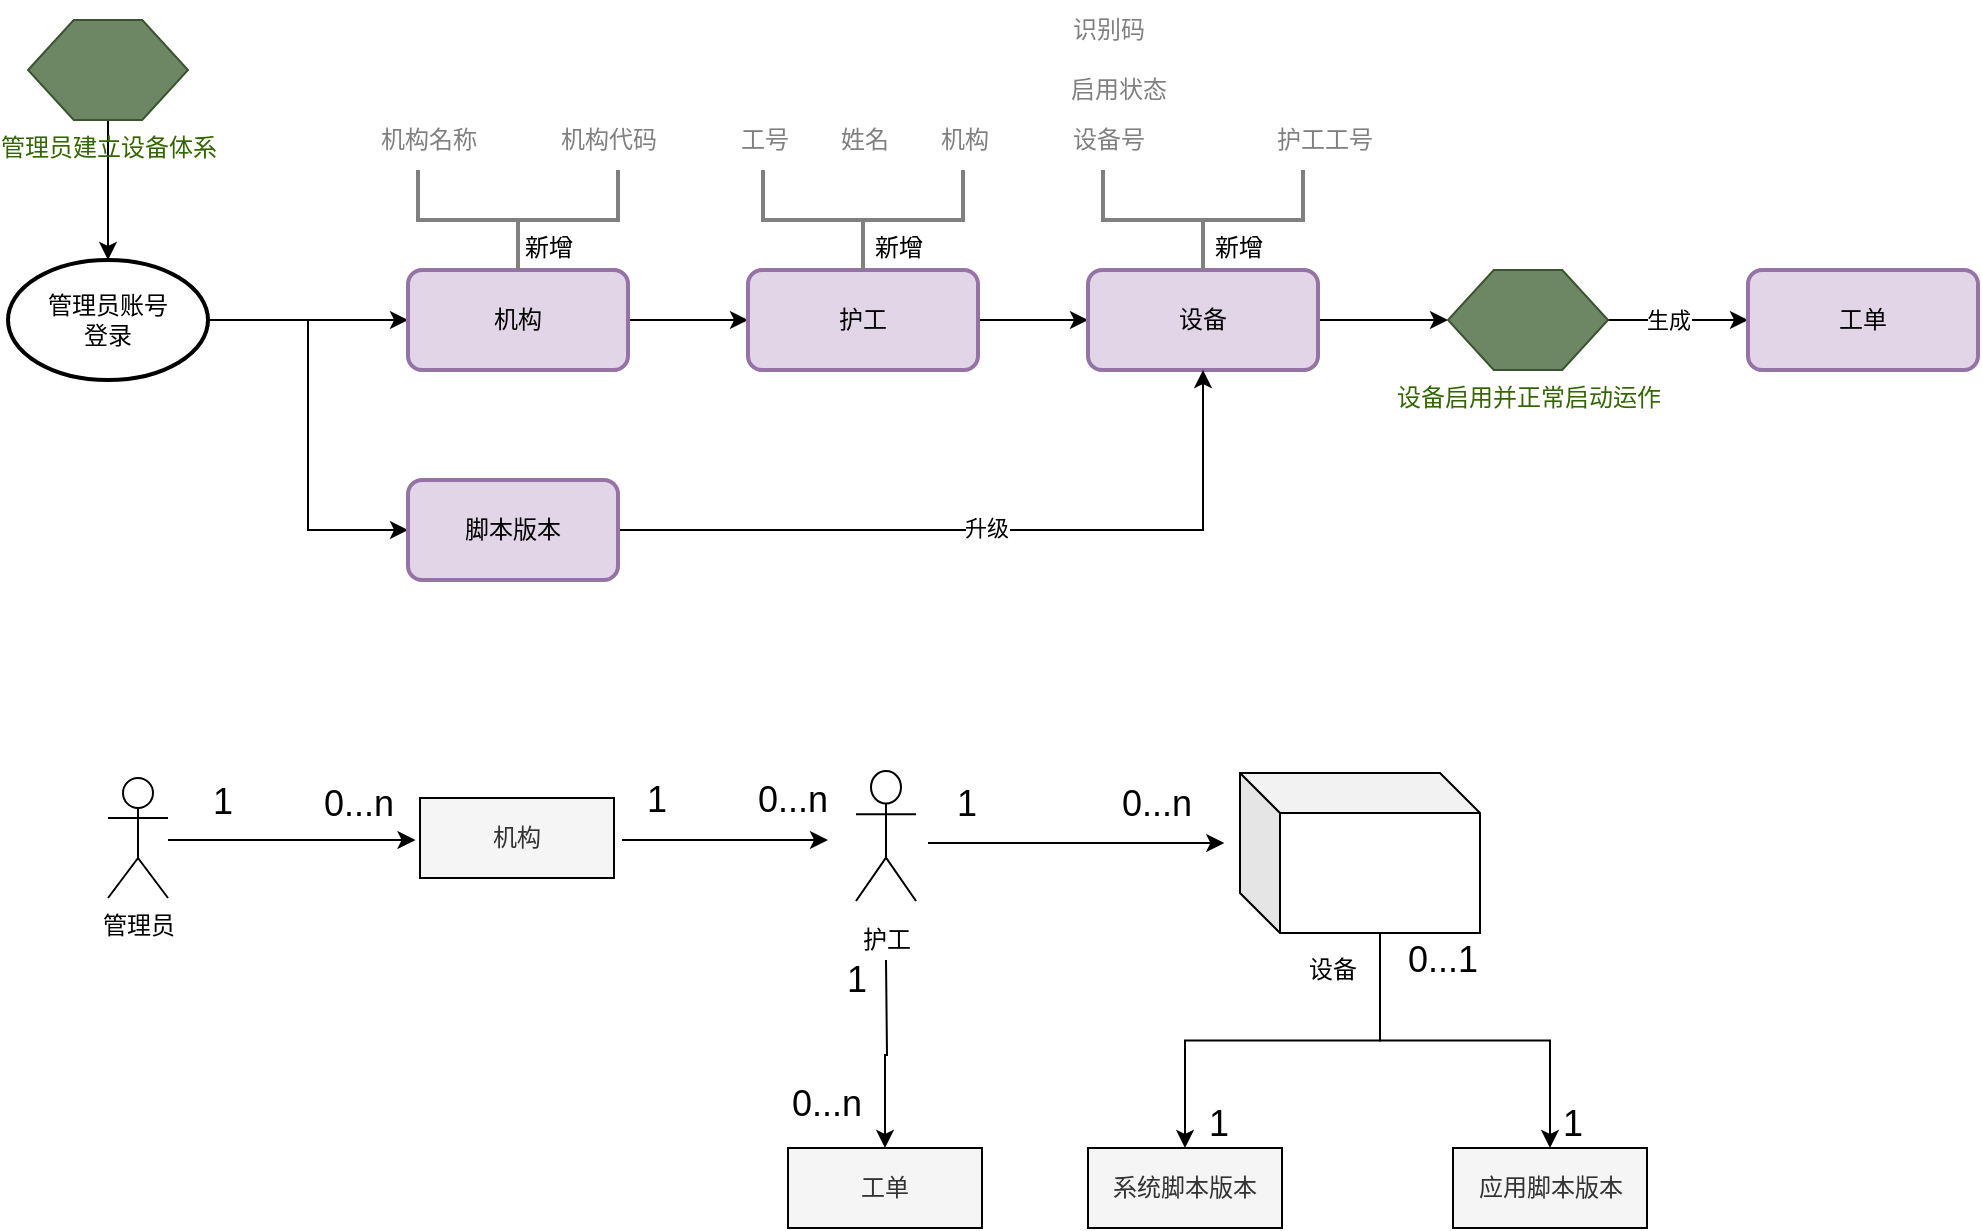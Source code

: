 <mxfile version="20.6.2" type="github" pages="6">
  <diagram id="I9pjiQGDIySaUkDOvWce" name="系统功能流程图">
    <mxGraphModel dx="1550" dy="835" grid="1" gridSize="10" guides="1" tooltips="1" connect="1" arrows="1" fold="1" page="1" pageScale="1" pageWidth="827" pageHeight="1169" math="0" shadow="0">
      <root>
        <mxCell id="0" />
        <mxCell id="1" parent="0" />
        <mxCell id="8vSvjyHVzhw1EFq-KsZb-18" style="edgeStyle=orthogonalEdgeStyle;rounded=0;orthogonalLoop=1;jettySize=auto;html=1;exitX=1;exitY=0.5;exitDx=0;exitDy=0;exitPerimeter=0;entryX=0;entryY=0.5;entryDx=0;entryDy=0;" parent="1" source="8vSvjyHVzhw1EFq-KsZb-1" target="8vSvjyHVzhw1EFq-KsZb-2" edge="1">
          <mxGeometry relative="1" as="geometry" />
        </mxCell>
        <mxCell id="8vSvjyHVzhw1EFq-KsZb-26" style="edgeStyle=orthogonalEdgeStyle;rounded=0;orthogonalLoop=1;jettySize=auto;html=1;exitX=1;exitY=0.5;exitDx=0;exitDy=0;exitPerimeter=0;entryX=0;entryY=0.5;entryDx=0;entryDy=0;" parent="1" source="8vSvjyHVzhw1EFq-KsZb-1" target="8vSvjyHVzhw1EFq-KsZb-24" edge="1">
          <mxGeometry relative="1" as="geometry" />
        </mxCell>
        <mxCell id="8vSvjyHVzhw1EFq-KsZb-1" value="管理员账号&lt;br&gt;登录" style="strokeWidth=2;html=1;shape=mxgraph.flowchart.start_1;whiteSpace=wrap;" parent="1" vertex="1">
          <mxGeometry x="90" y="200" width="100" height="60" as="geometry" />
        </mxCell>
        <mxCell id="8vSvjyHVzhw1EFq-KsZb-8" value="" style="edgeStyle=orthogonalEdgeStyle;rounded=0;orthogonalLoop=1;jettySize=auto;html=1;" parent="1" source="8vSvjyHVzhw1EFq-KsZb-2" target="8vSvjyHVzhw1EFq-KsZb-7" edge="1">
          <mxGeometry relative="1" as="geometry" />
        </mxCell>
        <mxCell id="8vSvjyHVzhw1EFq-KsZb-2" value="机构" style="rounded=1;whiteSpace=wrap;html=1;absoluteArcSize=1;arcSize=14;strokeWidth=2;fillColor=#e1d5e7;strokeColor=#9673a6;" parent="1" vertex="1">
          <mxGeometry x="290" y="205" width="110" height="50" as="geometry" />
        </mxCell>
        <mxCell id="8vSvjyHVzhw1EFq-KsZb-6" style="edgeStyle=orthogonalEdgeStyle;rounded=0;orthogonalLoop=1;jettySize=auto;html=1;exitX=0.5;exitY=1;exitDx=0;exitDy=0;" parent="1" source="8vSvjyHVzhw1EFq-KsZb-4" target="8vSvjyHVzhw1EFq-KsZb-1" edge="1">
          <mxGeometry relative="1" as="geometry" />
        </mxCell>
        <mxCell id="8vSvjyHVzhw1EFq-KsZb-4" value="管理员建立设备体系" style="verticalLabelPosition=bottom;verticalAlign=top;html=1;shape=hexagon;perimeter=hexagonPerimeter2;arcSize=6;size=0.286;fillColor=#6d8764;fontColor=#336600;strokeColor=#3A5431;" parent="1" vertex="1">
          <mxGeometry x="100" y="80" width="80" height="50" as="geometry" />
        </mxCell>
        <mxCell id="8vSvjyHVzhw1EFq-KsZb-13" style="edgeStyle=orthogonalEdgeStyle;rounded=0;orthogonalLoop=1;jettySize=auto;html=1;exitX=1;exitY=0.5;exitDx=0;exitDy=0;" parent="1" source="8vSvjyHVzhw1EFq-KsZb-7" target="8vSvjyHVzhw1EFq-KsZb-12" edge="1">
          <mxGeometry relative="1" as="geometry" />
        </mxCell>
        <mxCell id="8vSvjyHVzhw1EFq-KsZb-7" value="护工" style="whiteSpace=wrap;html=1;rounded=1;arcSize=14;strokeWidth=2;fillColor=#e1d5e7;strokeColor=#9673a6;" parent="1" vertex="1">
          <mxGeometry x="460" y="205" width="115" height="50" as="geometry" />
        </mxCell>
        <mxCell id="8vSvjyHVzhw1EFq-KsZb-9" value="" style="strokeWidth=2;html=1;shape=mxgraph.flowchart.annotation_2;align=left;labelPosition=right;pointerEvents=1;rotation=-90;strokeColor=#808080;" parent="1" vertex="1">
          <mxGeometry x="320" y="130" width="50" height="100" as="geometry" />
        </mxCell>
        <mxCell id="8vSvjyHVzhw1EFq-KsZb-10" value="&lt;font color=&quot;#808080&quot;&gt;机构名称&lt;/font&gt;" style="text;html=1;align=center;verticalAlign=middle;resizable=0;points=[];autosize=1;strokeColor=none;fillColor=none;" parent="1" vertex="1">
          <mxGeometry x="265" y="125" width="70" height="30" as="geometry" />
        </mxCell>
        <mxCell id="8vSvjyHVzhw1EFq-KsZb-11" value="&lt;font color=&quot;#808080&quot;&gt;机构代码&lt;/font&gt;" style="text;html=1;align=center;verticalAlign=middle;resizable=0;points=[];autosize=1;strokeColor=none;fillColor=none;" parent="1" vertex="1">
          <mxGeometry x="355" y="125" width="70" height="30" as="geometry" />
        </mxCell>
        <mxCell id="b77Y1QQM6DYfpBwtrZtY-4" style="edgeStyle=orthogonalEdgeStyle;rounded=0;orthogonalLoop=1;jettySize=auto;html=1;exitX=1;exitY=0.5;exitDx=0;exitDy=0;" edge="1" parent="1" source="8vSvjyHVzhw1EFq-KsZb-12" target="b77Y1QQM6DYfpBwtrZtY-1">
          <mxGeometry relative="1" as="geometry" />
        </mxCell>
        <mxCell id="8vSvjyHVzhw1EFq-KsZb-12" value="设备" style="whiteSpace=wrap;html=1;rounded=1;arcSize=14;strokeWidth=2;fillColor=#e1d5e7;strokeColor=#9673a6;" parent="1" vertex="1">
          <mxGeometry x="630" y="205" width="115" height="50" as="geometry" />
        </mxCell>
        <mxCell id="8vSvjyHVzhw1EFq-KsZb-14" value="" style="strokeWidth=2;html=1;shape=mxgraph.flowchart.annotation_2;align=left;labelPosition=right;pointerEvents=1;rotation=-90;strokeColor=#808080;" parent="1" vertex="1">
          <mxGeometry x="492.5" y="130" width="50" height="100" as="geometry" />
        </mxCell>
        <mxCell id="8vSvjyHVzhw1EFq-KsZb-15" value="工号" style="text;html=1;align=center;verticalAlign=middle;resizable=0;points=[];autosize=1;strokeColor=none;fillColor=none;fontColor=#808080;" parent="1" vertex="1">
          <mxGeometry x="442.5" y="125" width="50" height="30" as="geometry" />
        </mxCell>
        <mxCell id="8vSvjyHVzhw1EFq-KsZb-16" value="姓名" style="text;html=1;align=center;verticalAlign=middle;resizable=0;points=[];autosize=1;strokeColor=none;fillColor=none;fontColor=#808080;" parent="1" vertex="1">
          <mxGeometry x="492.5" y="125" width="50" height="30" as="geometry" />
        </mxCell>
        <mxCell id="8vSvjyHVzhw1EFq-KsZb-17" value="机构" style="text;html=1;align=center;verticalAlign=middle;resizable=0;points=[];autosize=1;strokeColor=none;fillColor=none;fontColor=#808080;" parent="1" vertex="1">
          <mxGeometry x="542.5" y="125" width="50" height="30" as="geometry" />
        </mxCell>
        <mxCell id="8vSvjyHVzhw1EFq-KsZb-19" value="" style="strokeWidth=2;html=1;shape=mxgraph.flowchart.annotation_2;align=left;labelPosition=right;pointerEvents=1;rotation=-90;strokeColor=#808080;" parent="1" vertex="1">
          <mxGeometry x="662.5" y="130" width="50" height="100" as="geometry" />
        </mxCell>
        <mxCell id="8vSvjyHVzhw1EFq-KsZb-20" value="设备号" style="text;html=1;align=center;verticalAlign=middle;resizable=0;points=[];autosize=1;strokeColor=none;fillColor=none;fontColor=#808080;" parent="1" vertex="1">
          <mxGeometry x="610" y="125" width="60" height="30" as="geometry" />
        </mxCell>
        <mxCell id="8vSvjyHVzhw1EFq-KsZb-21" value="识别码" style="text;html=1;align=center;verticalAlign=middle;resizable=0;points=[];autosize=1;strokeColor=none;fillColor=none;fontColor=#808080;" parent="1" vertex="1">
          <mxGeometry x="610" y="70" width="60" height="30" as="geometry" />
        </mxCell>
        <mxCell id="8vSvjyHVzhw1EFq-KsZb-22" value="护工工号" style="text;html=1;align=center;verticalAlign=middle;resizable=0;points=[];autosize=1;strokeColor=none;fillColor=none;fontColor=#808080;" parent="1" vertex="1">
          <mxGeometry x="712.5" y="125" width="70" height="30" as="geometry" />
        </mxCell>
        <mxCell id="8vSvjyHVzhw1EFq-KsZb-23" value="启用状态" style="text;html=1;align=center;verticalAlign=middle;resizable=0;points=[];autosize=1;strokeColor=none;fillColor=none;fontColor=#808080;" parent="1" vertex="1">
          <mxGeometry x="610" y="100" width="70" height="30" as="geometry" />
        </mxCell>
        <mxCell id="8vSvjyHVzhw1EFq-KsZb-27" style="edgeStyle=orthogonalEdgeStyle;rounded=0;orthogonalLoop=1;jettySize=auto;html=1;exitX=1;exitY=0.5;exitDx=0;exitDy=0;entryX=0.5;entryY=1;entryDx=0;entryDy=0;" parent="1" source="8vSvjyHVzhw1EFq-KsZb-24" target="8vSvjyHVzhw1EFq-KsZb-12" edge="1">
          <mxGeometry relative="1" as="geometry" />
        </mxCell>
        <mxCell id="8vSvjyHVzhw1EFq-KsZb-28" value="升级" style="edgeLabel;html=1;align=center;verticalAlign=middle;resizable=0;points=[];" parent="8vSvjyHVzhw1EFq-KsZb-27" vertex="1" connectable="0">
          <mxGeometry x="-0.012" y="1" relative="1" as="geometry">
            <mxPoint as="offset" />
          </mxGeometry>
        </mxCell>
        <mxCell id="8vSvjyHVzhw1EFq-KsZb-24" value="脚本版本" style="whiteSpace=wrap;html=1;rounded=1;arcSize=14;strokeWidth=2;fillColor=#e1d5e7;strokeColor=#9673a6;" parent="1" vertex="1">
          <mxGeometry x="290" y="310" width="105" height="50" as="geometry" />
        </mxCell>
        <mxCell id="8vSvjyHVzhw1EFq-KsZb-29" value="新增" style="text;html=1;align=center;verticalAlign=middle;resizable=0;points=[];autosize=1;strokeColor=none;fillColor=none;" parent="1" vertex="1">
          <mxGeometry x="335" y="179" width="50" height="30" as="geometry" />
        </mxCell>
        <mxCell id="8vSvjyHVzhw1EFq-KsZb-30" value="新增" style="text;html=1;align=center;verticalAlign=middle;resizable=0;points=[];autosize=1;strokeColor=none;fillColor=none;" parent="1" vertex="1">
          <mxGeometry x="510" y="179" width="50" height="30" as="geometry" />
        </mxCell>
        <mxCell id="8vSvjyHVzhw1EFq-KsZb-31" value="新增" style="text;html=1;align=center;verticalAlign=middle;resizable=0;points=[];autosize=1;strokeColor=none;fillColor=none;" parent="1" vertex="1">
          <mxGeometry x="680" y="179" width="50" height="30" as="geometry" />
        </mxCell>
        <mxCell id="b77Y1QQM6DYfpBwtrZtY-3" style="edgeStyle=orthogonalEdgeStyle;rounded=0;orthogonalLoop=1;jettySize=auto;html=1;exitX=1;exitY=0.5;exitDx=0;exitDy=0;" edge="1" parent="1" source="b77Y1QQM6DYfpBwtrZtY-1" target="b77Y1QQM6DYfpBwtrZtY-2">
          <mxGeometry relative="1" as="geometry" />
        </mxCell>
        <mxCell id="b77Y1QQM6DYfpBwtrZtY-5" value="生成" style="edgeLabel;html=1;align=center;verticalAlign=middle;resizable=0;points=[];" vertex="1" connectable="0" parent="b77Y1QQM6DYfpBwtrZtY-3">
          <mxGeometry x="0.334" y="1" relative="1" as="geometry">
            <mxPoint x="-17" y="1" as="offset" />
          </mxGeometry>
        </mxCell>
        <mxCell id="b77Y1QQM6DYfpBwtrZtY-1" value="设备启用并正常启动运作" style="verticalLabelPosition=bottom;verticalAlign=top;html=1;shape=hexagon;perimeter=hexagonPerimeter2;arcSize=6;size=0.286;fillColor=#6d8764;fontColor=#336600;strokeColor=#3A5431;" vertex="1" parent="1">
          <mxGeometry x="810" y="205" width="80" height="50" as="geometry" />
        </mxCell>
        <mxCell id="b77Y1QQM6DYfpBwtrZtY-2" value="工单" style="whiteSpace=wrap;html=1;rounded=1;arcSize=14;strokeWidth=2;fillColor=#e1d5e7;strokeColor=#9673a6;" vertex="1" parent="1">
          <mxGeometry x="960" y="205" width="115" height="50" as="geometry" />
        </mxCell>
        <mxCell id="NH96eeAiupPvsc3gEZVe-37" style="edgeStyle=orthogonalEdgeStyle;rounded=0;orthogonalLoop=1;jettySize=auto;html=1;exitX=0;exitY=0;exitDx=70;exitDy=80;exitPerimeter=0;fontSize=12;" edge="1" parent="1" source="NH96eeAiupPvsc3gEZVe-4" target="NH96eeAiupPvsc3gEZVe-36">
          <mxGeometry relative="1" as="geometry" />
        </mxCell>
        <mxCell id="NH96eeAiupPvsc3gEZVe-41" style="edgeStyle=orthogonalEdgeStyle;rounded=0;orthogonalLoop=1;jettySize=auto;html=1;exitX=0;exitY=0;exitDx=70;exitDy=80;exitPerimeter=0;fontSize=12;" edge="1" parent="1" source="NH96eeAiupPvsc3gEZVe-4" target="NH96eeAiupPvsc3gEZVe-40">
          <mxGeometry relative="1" as="geometry" />
        </mxCell>
        <mxCell id="NH96eeAiupPvsc3gEZVe-4" value="" style="shape=cube;whiteSpace=wrap;html=1;boundedLbl=1;backgroundOutline=1;darkOpacity=0.05;darkOpacity2=0.1;" vertex="1" parent="1">
          <mxGeometry x="706" y="456.5" width="120" height="80" as="geometry" />
        </mxCell>
        <mxCell id="NH96eeAiupPvsc3gEZVe-5" value="设备" style="text;html=1;align=center;verticalAlign=middle;resizable=0;points=[];autosize=1;strokeColor=none;fillColor=none;" vertex="1" parent="1">
          <mxGeometry x="727" y="539.5" width="50" height="30" as="geometry" />
        </mxCell>
        <mxCell id="NH96eeAiupPvsc3gEZVe-11" value="&lt;font style=&quot;font-size: 12px;&quot;&gt;护工&lt;/font&gt;" style="shape=umlActor;verticalLabelPosition=bottom;verticalAlign=top;html=1;outlineConnect=0;fontSize=18;" vertex="1" parent="1">
          <mxGeometry x="514" y="455.5" width="30" height="65" as="geometry" />
        </mxCell>
        <mxCell id="NH96eeAiupPvsc3gEZVe-26" value="机构" style="rounded=0;whiteSpace=wrap;html=1;fontSize=12;fillColor=#f5f5f5;fontColor=#333333;strokeColor=#000000;" vertex="1" parent="1">
          <mxGeometry x="296" y="469" width="97" height="40" as="geometry" />
        </mxCell>
        <mxCell id="NH96eeAiupPvsc3gEZVe-36" value="系统脚本版本" style="rounded=0;whiteSpace=wrap;html=1;fontSize=12;fillColor=#f5f5f5;fontColor=#333333;strokeColor=#000000;" vertex="1" parent="1">
          <mxGeometry x="630" y="644" width="97" height="40" as="geometry" />
        </mxCell>
        <mxCell id="NH96eeAiupPvsc3gEZVe-40" value="应用脚本版本" style="rounded=0;whiteSpace=wrap;html=1;fontSize=12;fillColor=#f5f5f5;fontColor=#333333;strokeColor=#000000;" vertex="1" parent="1">
          <mxGeometry x="812.5" y="644" width="97" height="40" as="geometry" />
        </mxCell>
        <mxCell id="NH96eeAiupPvsc3gEZVe-43" value="&lt;span style=&quot;font-size: 18px;&quot;&gt;1&lt;/span&gt;" style="text;html=1;align=center;verticalAlign=middle;resizable=0;points=[];autosize=1;strokeColor=none;fillColor=none;" vertex="1" parent="1">
          <mxGeometry x="679.5" y="611.5" width="30" height="40" as="geometry" />
        </mxCell>
        <mxCell id="NH96eeAiupPvsc3gEZVe-44" value="&lt;font style=&quot;font-size: 18px;&quot;&gt;0...1&lt;/font&gt;" style="text;html=1;align=center;verticalAlign=middle;resizable=0;points=[];autosize=1;strokeColor=none;fillColor=none;" vertex="1" parent="1">
          <mxGeometry x="777" y="529.5" width="60" height="40" as="geometry" />
        </mxCell>
        <mxCell id="NH96eeAiupPvsc3gEZVe-46" value="工单" style="rounded=0;whiteSpace=wrap;html=1;fontSize=12;fillColor=#f5f5f5;fontColor=#333333;strokeColor=#000000;" vertex="1" parent="1">
          <mxGeometry x="480" y="644" width="97" height="40" as="geometry" />
        </mxCell>
        <mxCell id="NH96eeAiupPvsc3gEZVe-56" value="" style="group" vertex="1" connectable="0" parent="1">
          <mxGeometry x="100" y="451" width="195" height="68" as="geometry" />
        </mxCell>
        <mxCell id="NH96eeAiupPvsc3gEZVe-50" value="管理员" style="shape=umlActor;verticalLabelPosition=bottom;verticalAlign=top;html=1;outlineConnect=0;strokeColor=#000000;fontSize=12;" vertex="1" parent="NH96eeAiupPvsc3gEZVe-56">
          <mxGeometry x="40" y="8" width="30" height="60" as="geometry" />
        </mxCell>
        <mxCell id="NH96eeAiupPvsc3gEZVe-55" value="" style="group;flipH=1;" vertex="1" connectable="0" parent="NH96eeAiupPvsc3gEZVe-56">
          <mxGeometry x="70" width="125" height="41" as="geometry" />
        </mxCell>
        <mxCell id="NH96eeAiupPvsc3gEZVe-52" style="edgeStyle=orthogonalEdgeStyle;rounded=0;orthogonalLoop=1;jettySize=auto;html=1;exitX=0.5;exitY=0.5;exitDx=0;exitDy=0;exitPerimeter=0;fontSize=12;" edge="1" parent="NH96eeAiupPvsc3gEZVe-55">
          <mxGeometry relative="1" as="geometry">
            <mxPoint x="123.762" y="39" as="targetPoint" />
            <mxPoint y="39" as="sourcePoint" />
          </mxGeometry>
        </mxCell>
        <mxCell id="NH96eeAiupPvsc3gEZVe-53" value="&lt;font style=&quot;font-size: 18px;&quot;&gt;1&lt;/font&gt;" style="text;html=1;align=center;verticalAlign=middle;resizable=0;points=[];autosize=1;strokeColor=none;fillColor=none;" vertex="1" parent="NH96eeAiupPvsc3gEZVe-55">
          <mxGeometry x="12.376" width="30" height="40" as="geometry" />
        </mxCell>
        <mxCell id="NH96eeAiupPvsc3gEZVe-54" value="&lt;font style=&quot;font-size: 18px;&quot;&gt;0...n&lt;/font&gt;" style="text;html=1;align=center;verticalAlign=middle;resizable=0;points=[];autosize=1;strokeColor=none;fillColor=none;" vertex="1" parent="NH96eeAiupPvsc3gEZVe-55">
          <mxGeometry x="65.495" y="1" width="60" height="40" as="geometry" />
        </mxCell>
        <mxCell id="NH96eeAiupPvsc3gEZVe-61" value="" style="group;flipH=1;" vertex="1" connectable="0" parent="1">
          <mxGeometry x="397" y="450" width="103" height="40" as="geometry" />
        </mxCell>
        <mxCell id="NH96eeAiupPvsc3gEZVe-27" style="edgeStyle=orthogonalEdgeStyle;rounded=0;orthogonalLoop=1;jettySize=auto;html=1;fontSize=12;" edge="1" parent="NH96eeAiupPvsc3gEZVe-61">
          <mxGeometry relative="1" as="geometry">
            <mxPoint y="40" as="sourcePoint" />
            <mxPoint x="103" y="40" as="targetPoint" />
          </mxGeometry>
        </mxCell>
        <mxCell id="NH96eeAiupPvsc3gEZVe-29" value="&lt;font style=&quot;font-size: 18px;&quot;&gt;0...n&lt;/font&gt;" style="text;html=1;align=center;verticalAlign=middle;resizable=0;points=[];autosize=1;strokeColor=none;fillColor=none;" vertex="1" parent="NH96eeAiupPvsc3gEZVe-61">
          <mxGeometry x="55.462" width="60" height="40" as="geometry" />
        </mxCell>
        <mxCell id="NH96eeAiupPvsc3gEZVe-30" value="&lt;font style=&quot;font-size: 18px;&quot;&gt;1&lt;/font&gt;" style="text;html=1;align=center;verticalAlign=middle;resizable=0;points=[];autosize=1;strokeColor=none;fillColor=none;" vertex="1" parent="NH96eeAiupPvsc3gEZVe-61">
          <mxGeometry x="2.377" width="30" height="40" as="geometry" />
        </mxCell>
        <mxCell id="NH96eeAiupPvsc3gEZVe-62" value="" style="group;flipH=1;" vertex="1" connectable="0" parent="1">
          <mxGeometry x="550" y="451.5" width="150" height="40" as="geometry" />
        </mxCell>
        <mxCell id="NH96eeAiupPvsc3gEZVe-12" style="edgeStyle=orthogonalEdgeStyle;rounded=0;orthogonalLoop=1;jettySize=auto;html=1;fontSize=18;" edge="1" parent="NH96eeAiupPvsc3gEZVe-62">
          <mxGeometry relative="1" as="geometry">
            <mxPoint y="40" as="sourcePoint" />
            <mxPoint x="148.148" y="40" as="targetPoint" />
          </mxGeometry>
        </mxCell>
        <mxCell id="NH96eeAiupPvsc3gEZVe-13" value="&lt;span style=&quot;font-size: 18px;&quot;&gt;1&lt;/span&gt;" style="text;html=1;align=center;verticalAlign=middle;resizable=0;points=[];autosize=1;strokeColor=none;fillColor=none;" vertex="1" parent="NH96eeAiupPvsc3gEZVe-62">
          <mxGeometry x="3.704" width="30" height="40" as="geometry" />
        </mxCell>
        <mxCell id="NH96eeAiupPvsc3gEZVe-32" value="&lt;font style=&quot;font-size: 18px;&quot;&gt;0...n&lt;/font&gt;" style="text;html=1;align=center;verticalAlign=middle;resizable=0;points=[];autosize=1;strokeColor=none;fillColor=none;" vertex="1" parent="NH96eeAiupPvsc3gEZVe-62">
          <mxGeometry x="84.16" width="60" height="40" as="geometry" />
        </mxCell>
        <mxCell id="NH96eeAiupPvsc3gEZVe-63" value="" style="group" vertex="1" connectable="0" parent="1">
          <mxGeometry x="469" y="540" width="60" height="96" as="geometry" />
        </mxCell>
        <mxCell id="NH96eeAiupPvsc3gEZVe-47" style="edgeStyle=orthogonalEdgeStyle;rounded=0;orthogonalLoop=1;jettySize=auto;html=1;fontSize=12;" edge="1" parent="NH96eeAiupPvsc3gEZVe-63" target="NH96eeAiupPvsc3gEZVe-46">
          <mxGeometry relative="1" as="geometry">
            <mxPoint x="60" y="10" as="sourcePoint" />
          </mxGeometry>
        </mxCell>
        <mxCell id="NH96eeAiupPvsc3gEZVe-48" value="&lt;font style=&quot;font-size: 18px;&quot;&gt;0...n&lt;/font&gt;" style="text;html=1;align=center;verticalAlign=middle;resizable=0;points=[];autosize=1;strokeColor=none;fillColor=none;" vertex="1" parent="NH96eeAiupPvsc3gEZVe-63">
          <mxGeometry y="62" width="60" height="40" as="geometry" />
        </mxCell>
        <mxCell id="NH96eeAiupPvsc3gEZVe-49" value="&lt;span style=&quot;font-size: 18px;&quot;&gt;1&lt;/span&gt;" style="text;html=1;align=center;verticalAlign=middle;resizable=0;points=[];autosize=1;strokeColor=none;fillColor=none;" vertex="1" parent="NH96eeAiupPvsc3gEZVe-63">
          <mxGeometry x="30" width="30" height="40" as="geometry" />
        </mxCell>
        <mxCell id="NH96eeAiupPvsc3gEZVe-64" value="&lt;span style=&quot;font-size: 18px;&quot;&gt;1&lt;/span&gt;" style="text;html=1;align=center;verticalAlign=middle;resizable=0;points=[];autosize=1;strokeColor=none;fillColor=none;" vertex="1" parent="1">
          <mxGeometry x="857" y="611.5" width="30" height="40" as="geometry" />
        </mxCell>
      </root>
    </mxGraphModel>
  </diagram>
  <diagram id="yHf7d4b4fwk1nuCTKryZ" name="机构管理功能流程">
    <mxGraphModel dx="1550" dy="835" grid="1" gridSize="10" guides="1" tooltips="1" connect="1" arrows="1" fold="1" page="1" pageScale="1" pageWidth="827" pageHeight="1169" math="0" shadow="0">
      <root>
        <mxCell id="0" />
        <mxCell id="1" parent="0" />
        <mxCell id="M7xc7KiUu38t_I7E5TXP-1" style="edgeStyle=orthogonalEdgeStyle;rounded=0;orthogonalLoop=1;jettySize=auto;html=1;exitX=1;exitY=0.5;exitDx=0;exitDy=0;exitPerimeter=0;entryX=0;entryY=0.5;entryDx=0;entryDy=0;" edge="1" parent="1" source="M7xc7KiUu38t_I7E5TXP-2" target="M7xc7KiUu38t_I7E5TXP-7">
          <mxGeometry relative="1" as="geometry" />
        </mxCell>
        <mxCell id="M7xc7KiUu38t_I7E5TXP-2" value="机构管理" style="strokeWidth=2;html=1;shape=mxgraph.flowchart.start_1;whiteSpace=wrap;fillColor=#e1d5e7;strokeColor=#9673a6;" vertex="1" parent="1">
          <mxGeometry x="70" y="265" width="100" height="60" as="geometry" />
        </mxCell>
        <mxCell id="M7xc7KiUu38t_I7E5TXP-3" style="edgeStyle=orthogonalEdgeStyle;rounded=0;orthogonalLoop=1;jettySize=auto;html=1;exitX=1;exitY=0.5;exitDx=0;exitDy=0;entryX=0;entryY=0.5;entryDx=0;entryDy=0;" edge="1" parent="1" source="M7xc7KiUu38t_I7E5TXP-7" target="M7xc7KiUu38t_I7E5TXP-8">
          <mxGeometry relative="1" as="geometry" />
        </mxCell>
        <mxCell id="M7xc7KiUu38t_I7E5TXP-4" style="edgeStyle=orthogonalEdgeStyle;rounded=0;orthogonalLoop=1;jettySize=auto;html=1;exitX=1;exitY=0.5;exitDx=0;exitDy=0;entryX=0;entryY=0.5;entryDx=0;entryDy=0;" edge="1" parent="1" source="M7xc7KiUu38t_I7E5TXP-7" target="M7xc7KiUu38t_I7E5TXP-12">
          <mxGeometry relative="1" as="geometry" />
        </mxCell>
        <mxCell id="M7xc7KiUu38t_I7E5TXP-5" style="edgeStyle=orthogonalEdgeStyle;rounded=0;orthogonalLoop=1;jettySize=auto;html=1;exitX=1;exitY=0.5;exitDx=0;exitDy=0;entryX=0;entryY=0.5;entryDx=0;entryDy=0;" edge="1" parent="1" source="M7xc7KiUu38t_I7E5TXP-7" target="M7xc7KiUu38t_I7E5TXP-14">
          <mxGeometry relative="1" as="geometry" />
        </mxCell>
        <mxCell id="M7xc7KiUu38t_I7E5TXP-6" style="edgeStyle=orthogonalEdgeStyle;rounded=0;orthogonalLoop=1;jettySize=auto;html=1;exitX=1;exitY=0.5;exitDx=0;exitDy=0;entryX=0;entryY=0.5;entryDx=0;entryDy=0;" edge="1" parent="1" source="M7xc7KiUu38t_I7E5TXP-7" target="M7xc7KiUu38t_I7E5TXP-24">
          <mxGeometry relative="1" as="geometry" />
        </mxCell>
        <mxCell id="M7xc7KiUu38t_I7E5TXP-7" value="新增机构" style="rounded=1;whiteSpace=wrap;html=1;absoluteArcSize=1;arcSize=14;strokeWidth=2;" vertex="1" parent="1">
          <mxGeometry x="235" y="270" width="110" height="50" as="geometry" />
        </mxCell>
        <mxCell id="M7xc7KiUu38t_I7E5TXP-8" value="编辑机构" style="rounded=1;whiteSpace=wrap;html=1;absoluteArcSize=1;arcSize=14;strokeWidth=2;" vertex="1" parent="1">
          <mxGeometry x="430" y="215" width="110" height="50" as="geometry" />
        </mxCell>
        <mxCell id="M7xc7KiUu38t_I7E5TXP-9" value="" style="strokeWidth=2;html=1;shape=mxgraph.flowchart.annotation_2;align=left;labelPosition=right;pointerEvents=1;rotation=-90;strokeColor=#808080;" vertex="1" parent="1">
          <mxGeometry x="265" y="195" width="50" height="100" as="geometry" />
        </mxCell>
        <mxCell id="M7xc7KiUu38t_I7E5TXP-10" value="机构名称" style="text;html=1;align=center;verticalAlign=middle;resizable=0;points=[];autosize=1;strokeColor=none;fillColor=none;fontColor=#808080;" vertex="1" parent="1">
          <mxGeometry x="203" y="196" width="70" height="30" as="geometry" />
        </mxCell>
        <mxCell id="M7xc7KiUu38t_I7E5TXP-11" value="机构代码" style="text;html=1;align=center;verticalAlign=middle;resizable=0;points=[];autosize=1;strokeColor=none;fillColor=none;fontColor=#808080;" vertex="1" parent="1">
          <mxGeometry x="260" y="196" width="70" height="30" as="geometry" />
        </mxCell>
        <mxCell id="M7xc7KiUu38t_I7E5TXP-12" value="查看护工" style="rounded=1;whiteSpace=wrap;html=1;absoluteArcSize=1;arcSize=14;strokeWidth=2;" vertex="1" parent="1">
          <mxGeometry x="430" y="270" width="110" height="50" as="geometry" />
        </mxCell>
        <mxCell id="M7xc7KiUu38t_I7E5TXP-13" style="edgeStyle=orthogonalEdgeStyle;rounded=0;orthogonalLoop=1;jettySize=auto;html=1;exitX=1;exitY=0.5;exitDx=0;exitDy=0;entryX=0;entryY=0.5;entryDx=0;entryDy=0;" edge="1" parent="1" source="M7xc7KiUu38t_I7E5TXP-14" target="M7xc7KiUu38t_I7E5TXP-20">
          <mxGeometry relative="1" as="geometry" />
        </mxCell>
        <mxCell id="M7xc7KiUu38t_I7E5TXP-14" value="查看设备" style="rounded=1;whiteSpace=wrap;html=1;absoluteArcSize=1;arcSize=14;strokeWidth=2;" vertex="1" parent="1">
          <mxGeometry x="430" y="325" width="110" height="50" as="geometry" />
        </mxCell>
        <mxCell id="M7xc7KiUu38t_I7E5TXP-15" value="" style="strokeWidth=2;html=1;shape=mxgraph.flowchart.annotation_2;align=left;labelPosition=right;pointerEvents=1;rotation=0;strokeColor=#808080;" vertex="1" parent="1">
          <mxGeometry x="540" y="205" width="50" height="70" as="geometry" />
        </mxCell>
        <mxCell id="M7xc7KiUu38t_I7E5TXP-16" value="机构名称" style="text;html=1;align=center;verticalAlign=middle;resizable=0;points=[];autosize=1;strokeColor=none;fillColor=none;fontColor=#808080;" vertex="1" parent="1">
          <mxGeometry x="585" y="190" width="70" height="30" as="geometry" />
        </mxCell>
        <mxCell id="M7xc7KiUu38t_I7E5TXP-17" value="机构代码" style="text;html=1;align=center;verticalAlign=middle;resizable=0;points=[];autosize=1;strokeColor=none;fillColor=none;fontColor=#808080;" vertex="1" parent="1">
          <mxGeometry x="585" y="224" width="70" height="30" as="geometry" />
        </mxCell>
        <mxCell id="M7xc7KiUu38t_I7E5TXP-18" value="备注" style="text;html=1;align=center;verticalAlign=middle;resizable=0;points=[];autosize=1;strokeColor=none;fillColor=none;fontColor=#808080;" vertex="1" parent="1">
          <mxGeometry x="316" y="196" width="50" height="30" as="geometry" />
        </mxCell>
        <mxCell id="M7xc7KiUu38t_I7E5TXP-19" value="备注" style="text;html=1;align=center;verticalAlign=middle;resizable=0;points=[];autosize=1;strokeColor=none;fillColor=none;fontColor=#808080;" vertex="1" parent="1">
          <mxGeometry x="585" y="259" width="50" height="30" as="geometry" />
        </mxCell>
        <mxCell id="M7xc7KiUu38t_I7E5TXP-20" value="管理设备启用状态" style="rounded=1;whiteSpace=wrap;html=1;absoluteArcSize=1;arcSize=14;strokeWidth=2;" vertex="1" parent="1">
          <mxGeometry x="570" y="325" width="110" height="50" as="geometry" />
        </mxCell>
        <mxCell id="M7xc7KiUu38t_I7E5TXP-21" value="" style="strokeWidth=2;html=1;shape=mxgraph.flowchart.annotation_2;align=left;labelPosition=right;pointerEvents=1;rotation=0;strokeColor=#808080;" vertex="1" parent="1">
          <mxGeometry x="680" y="315.5" width="50" height="70" as="geometry" />
        </mxCell>
        <mxCell id="M7xc7KiUu38t_I7E5TXP-22" value="启用" style="text;html=1;align=center;verticalAlign=middle;resizable=0;points=[];autosize=1;strokeColor=none;fillColor=none;fontColor=#808080;" vertex="1" parent="1">
          <mxGeometry x="724" y="302" width="50" height="30" as="geometry" />
        </mxCell>
        <mxCell id="M7xc7KiUu38t_I7E5TXP-23" value="停用" style="text;html=1;align=center;verticalAlign=middle;resizable=0;points=[];autosize=1;strokeColor=none;fillColor=none;fontColor=#808080;" vertex="1" parent="1">
          <mxGeometry x="725" y="369.5" width="50" height="30" as="geometry" />
        </mxCell>
        <mxCell id="M7xc7KiUu38t_I7E5TXP-24" value="删除机构" style="rounded=1;whiteSpace=wrap;html=1;absoluteArcSize=1;arcSize=14;strokeWidth=2;" vertex="1" parent="1">
          <mxGeometry x="430" y="380.5" width="110" height="50" as="geometry" />
        </mxCell>
      </root>
    </mxGraphModel>
  </diagram>
  <diagram id="2k0asmprCIcpqwAQRgxP" name="护工管理功能流程">
    <mxGraphModel dx="1550" dy="835" grid="1" gridSize="10" guides="1" tooltips="1" connect="1" arrows="1" fold="1" page="1" pageScale="1" pageWidth="827" pageHeight="1169" math="0" shadow="0">
      <root>
        <mxCell id="0" />
        <mxCell id="1" parent="0" />
        <mxCell id="WoXhfur3Vp9IomdMuOxl-1" style="edgeStyle=orthogonalEdgeStyle;rounded=0;orthogonalLoop=1;jettySize=auto;html=1;exitX=1;exitY=0.5;exitDx=0;exitDy=0;exitPerimeter=0;" edge="1" parent="1" source="WoXhfur3Vp9IomdMuOxl-2" target="WoXhfur3Vp9IomdMuOxl-5">
          <mxGeometry relative="1" as="geometry" />
        </mxCell>
        <mxCell id="WoXhfur3Vp9IomdMuOxl-2" value="护工管理" style="strokeWidth=2;html=1;shape=mxgraph.flowchart.start_1;whiteSpace=wrap;fillColor=#e1d5e7;strokeColor=#9673a6;" vertex="1" parent="1">
          <mxGeometry x="110" y="239" width="100" height="60" as="geometry" />
        </mxCell>
        <mxCell id="WoXhfur3Vp9IomdMuOxl-3" style="edgeStyle=orthogonalEdgeStyle;rounded=0;orthogonalLoop=1;jettySize=auto;html=1;exitX=1;exitY=0.5;exitDx=0;exitDy=0;entryX=0;entryY=0.5;entryDx=0;entryDy=0;" edge="1" parent="1" source="WoXhfur3Vp9IomdMuOxl-5" target="WoXhfur3Vp9IomdMuOxl-11">
          <mxGeometry relative="1" as="geometry" />
        </mxCell>
        <mxCell id="WoXhfur3Vp9IomdMuOxl-4" style="edgeStyle=orthogonalEdgeStyle;rounded=0;orthogonalLoop=1;jettySize=auto;html=1;exitX=1;exitY=0.5;exitDx=0;exitDy=0;entryX=0;entryY=0.5;entryDx=0;entryDy=0;" edge="1" parent="1" source="WoXhfur3Vp9IomdMuOxl-5" target="WoXhfur3Vp9IomdMuOxl-17">
          <mxGeometry relative="1" as="geometry" />
        </mxCell>
        <mxCell id="WoXhfur3Vp9IomdMuOxl-5" value="新增护工" style="rounded=1;whiteSpace=wrap;html=1;absoluteArcSize=1;arcSize=14;strokeWidth=2;" vertex="1" parent="1">
          <mxGeometry x="285" y="244" width="110" height="50" as="geometry" />
        </mxCell>
        <mxCell id="WoXhfur3Vp9IomdMuOxl-6" value="" style="strokeWidth=2;html=1;shape=mxgraph.flowchart.annotation_2;align=left;labelPosition=right;pointerEvents=1;rotation=-90;strokeColor=#808080;" vertex="1" parent="1">
          <mxGeometry x="314" y="170" width="50" height="100" as="geometry" />
        </mxCell>
        <mxCell id="WoXhfur3Vp9IomdMuOxl-7" value="工号" style="text;html=1;align=center;verticalAlign=middle;resizable=0;points=[];autosize=1;strokeColor=none;fillColor=none;fontColor=#808080;" vertex="1" parent="1">
          <mxGeometry x="262" y="170" width="50" height="30" as="geometry" />
        </mxCell>
        <mxCell id="WoXhfur3Vp9IomdMuOxl-8" value="姓名" style="text;html=1;align=center;verticalAlign=middle;resizable=0;points=[];autosize=1;strokeColor=none;fillColor=none;fontColor=#808080;" vertex="1" parent="1">
          <mxGeometry x="296" y="170" width="50" height="30" as="geometry" />
        </mxCell>
        <mxCell id="WoXhfur3Vp9IomdMuOxl-9" value="机构" style="text;html=1;align=center;verticalAlign=middle;resizable=0;points=[];autosize=1;strokeColor=none;fillColor=none;fontColor=#808080;" vertex="1" parent="1">
          <mxGeometry x="331" y="170" width="50" height="30" as="geometry" />
        </mxCell>
        <mxCell id="WoXhfur3Vp9IomdMuOxl-10" value="备注" style="text;html=1;align=center;verticalAlign=middle;resizable=0;points=[];autosize=1;strokeColor=none;fillColor=none;fontColor=#808080;" vertex="1" parent="1">
          <mxGeometry x="364" y="170" width="50" height="30" as="geometry" />
        </mxCell>
        <mxCell id="WoXhfur3Vp9IomdMuOxl-11" value="编辑护工" style="rounded=1;whiteSpace=wrap;html=1;absoluteArcSize=1;arcSize=14;strokeWidth=2;" vertex="1" parent="1">
          <mxGeometry x="480" y="216" width="110" height="50" as="geometry" />
        </mxCell>
        <mxCell id="WoXhfur3Vp9IomdMuOxl-12" value="" style="strokeWidth=2;html=1;shape=mxgraph.flowchart.annotation_2;align=left;labelPosition=right;pointerEvents=1;rotation=0;strokeColor=#808080;" vertex="1" parent="1">
          <mxGeometry x="590" y="191" width="50" height="100" as="geometry" />
        </mxCell>
        <mxCell id="WoXhfur3Vp9IomdMuOxl-13" value="工号" style="text;html=1;align=center;verticalAlign=middle;resizable=0;points=[];autosize=1;strokeColor=none;fillColor=none;fontColor=#808080;" vertex="1" parent="1">
          <mxGeometry x="636" y="176" width="50" height="30" as="geometry" />
        </mxCell>
        <mxCell id="WoXhfur3Vp9IomdMuOxl-14" value="姓名" style="text;html=1;align=center;verticalAlign=middle;resizable=0;points=[];autosize=1;strokeColor=none;fillColor=none;fontColor=#808080;" vertex="1" parent="1">
          <mxGeometry x="636" y="208.5" width="50" height="30" as="geometry" />
        </mxCell>
        <mxCell id="WoXhfur3Vp9IomdMuOxl-15" value="机构" style="text;html=1;align=center;verticalAlign=middle;resizable=0;points=[];autosize=1;strokeColor=none;fillColor=none;fontColor=#808080;" vertex="1" parent="1">
          <mxGeometry x="636" y="241.5" width="50" height="30" as="geometry" />
        </mxCell>
        <mxCell id="WoXhfur3Vp9IomdMuOxl-16" value="备注" style="text;html=1;align=center;verticalAlign=middle;resizable=0;points=[];autosize=1;strokeColor=none;fillColor=none;fontColor=#808080;" vertex="1" parent="1">
          <mxGeometry x="636" y="276" width="50" height="30" as="geometry" />
        </mxCell>
        <mxCell id="WoXhfur3Vp9IomdMuOxl-17" value="删除护工" style="rounded=1;whiteSpace=wrap;html=1;absoluteArcSize=1;arcSize=14;strokeWidth=2;" vertex="1" parent="1">
          <mxGeometry x="480" y="272" width="110" height="50" as="geometry" />
        </mxCell>
      </root>
    </mxGraphModel>
  </diagram>
  <diagram id="MSD8pl6GUUuzCUUH7bMu" name="设备管理功能流程">
    <mxGraphModel dx="1550" dy="835" grid="1" gridSize="10" guides="1" tooltips="1" connect="1" arrows="1" fold="1" page="1" pageScale="1" pageWidth="827" pageHeight="1169" math="0" shadow="0">
      <root>
        <mxCell id="0" />
        <mxCell id="1" parent="0" />
        <mxCell id="iK9TYCTLo_xrHnUBMXXs-1" style="edgeStyle=orthogonalEdgeStyle;rounded=0;orthogonalLoop=1;jettySize=auto;html=1;exitX=1;exitY=0.5;exitDx=0;exitDy=0;exitPerimeter=0;" edge="1" parent="1" source="iK9TYCTLo_xrHnUBMXXs-2" target="iK9TYCTLo_xrHnUBMXXs-9">
          <mxGeometry relative="1" as="geometry" />
        </mxCell>
        <mxCell id="iK9TYCTLo_xrHnUBMXXs-2" value="设备管理" style="strokeWidth=2;html=1;shape=mxgraph.flowchart.start_1;whiteSpace=wrap;fillColor=#e1d5e7;strokeColor=#9673a6;" vertex="1" parent="1">
          <mxGeometry x="50" y="300" width="100" height="60" as="geometry" />
        </mxCell>
        <mxCell id="iK9TYCTLo_xrHnUBMXXs-3" style="edgeStyle=orthogonalEdgeStyle;rounded=0;orthogonalLoop=1;jettySize=auto;html=1;exitX=1;exitY=0.5;exitDx=0;exitDy=0;entryX=0;entryY=0.5;entryDx=0;entryDy=0;" edge="1" parent="1" source="iK9TYCTLo_xrHnUBMXXs-9" target="iK9TYCTLo_xrHnUBMXXs-21">
          <mxGeometry relative="1" as="geometry" />
        </mxCell>
        <mxCell id="iK9TYCTLo_xrHnUBMXXs-4" style="edgeStyle=orthogonalEdgeStyle;rounded=0;orthogonalLoop=1;jettySize=auto;html=1;exitX=1;exitY=0.5;exitDx=0;exitDy=0;entryX=0;entryY=0.5;entryDx=0;entryDy=0;" edge="1" parent="1" source="iK9TYCTLo_xrHnUBMXXs-9" target="iK9TYCTLo_xrHnUBMXXs-35">
          <mxGeometry relative="1" as="geometry" />
        </mxCell>
        <mxCell id="iK9TYCTLo_xrHnUBMXXs-5" style="edgeStyle=orthogonalEdgeStyle;rounded=0;orthogonalLoop=1;jettySize=auto;html=1;exitX=1;exitY=0.5;exitDx=0;exitDy=0;entryX=0;entryY=0.5;entryDx=0;entryDy=0;" edge="1" parent="1" source="iK9TYCTLo_xrHnUBMXXs-9" target="iK9TYCTLo_xrHnUBMXXs-38">
          <mxGeometry relative="1" as="geometry" />
        </mxCell>
        <mxCell id="iK9TYCTLo_xrHnUBMXXs-6" style="edgeStyle=orthogonalEdgeStyle;rounded=0;orthogonalLoop=1;jettySize=auto;html=1;exitX=1;exitY=0.5;exitDx=0;exitDy=0;entryX=0;entryY=0.5;entryDx=0;entryDy=0;" edge="1" parent="1" source="iK9TYCTLo_xrHnUBMXXs-9" target="iK9TYCTLo_xrHnUBMXXs-42">
          <mxGeometry relative="1" as="geometry" />
        </mxCell>
        <mxCell id="iK9TYCTLo_xrHnUBMXXs-7" style="edgeStyle=orthogonalEdgeStyle;rounded=0;orthogonalLoop=1;jettySize=auto;html=1;exitX=1;exitY=0.5;exitDx=0;exitDy=0;entryX=0;entryY=0.5;entryDx=0;entryDy=0;" edge="1" parent="1" source="iK9TYCTLo_xrHnUBMXXs-9" target="iK9TYCTLo_xrHnUBMXXs-49">
          <mxGeometry relative="1" as="geometry" />
        </mxCell>
        <mxCell id="iK9TYCTLo_xrHnUBMXXs-8" style="edgeStyle=orthogonalEdgeStyle;rounded=0;orthogonalLoop=1;jettySize=auto;html=1;exitX=1;exitY=0.5;exitDx=0;exitDy=0;entryX=0;entryY=0.5;entryDx=0;entryDy=0;" edge="1" parent="1" source="iK9TYCTLo_xrHnUBMXXs-9" target="iK9TYCTLo_xrHnUBMXXs-39">
          <mxGeometry relative="1" as="geometry" />
        </mxCell>
        <mxCell id="iK9TYCTLo_xrHnUBMXXs-9" value="新增设备" style="rounded=1;whiteSpace=wrap;html=1;absoluteArcSize=1;arcSize=14;strokeWidth=2;" vertex="1" parent="1">
          <mxGeometry x="224" y="305" width="110" height="50" as="geometry" />
        </mxCell>
        <mxCell id="iK9TYCTLo_xrHnUBMXXs-10" value="" style="strokeWidth=2;html=1;shape=mxgraph.flowchart.annotation_2;align=left;labelPosition=right;pointerEvents=1;rotation=-90;strokeColor=#808080;" vertex="1" parent="1">
          <mxGeometry x="254.5" y="230" width="50" height="100" as="geometry" />
        </mxCell>
        <mxCell id="iK9TYCTLo_xrHnUBMXXs-11" value="设备号" style="text;html=1;align=center;verticalAlign=middle;resizable=0;points=[];autosize=1;strokeColor=none;fillColor=none;fontColor=#808080;" vertex="1" parent="1">
          <mxGeometry x="202" y="225" width="60" height="30" as="geometry" />
        </mxCell>
        <mxCell id="iK9TYCTLo_xrHnUBMXXs-12" value="识别码" style="text;html=1;align=center;verticalAlign=middle;resizable=0;points=[];autosize=1;strokeColor=none;fillColor=none;fontColor=#808080;" vertex="1" parent="1">
          <mxGeometry x="202" y="170" width="60" height="30" as="geometry" />
        </mxCell>
        <mxCell id="iK9TYCTLo_xrHnUBMXXs-13" value="护工工号" style="text;html=1;align=center;verticalAlign=middle;resizable=0;points=[];autosize=1;strokeColor=none;fillColor=none;fontColor=#808080;" vertex="1" parent="1">
          <mxGeometry x="304.5" y="225" width="70" height="30" as="geometry" />
        </mxCell>
        <mxCell id="iK9TYCTLo_xrHnUBMXXs-14" value="启用状态" style="text;html=1;align=center;verticalAlign=middle;resizable=0;points=[];autosize=1;strokeColor=none;fillColor=none;fontColor=#808080;" vertex="1" parent="1">
          <mxGeometry x="202" y="200" width="70" height="30" as="geometry" />
        </mxCell>
        <mxCell id="iK9TYCTLo_xrHnUBMXXs-15" value="备注" style="text;html=1;align=center;verticalAlign=middle;resizable=0;points=[];autosize=1;strokeColor=none;fillColor=none;fontColor=#808080;" vertex="1" parent="1">
          <mxGeometry x="262" y="225" width="50" height="30" as="geometry" />
        </mxCell>
        <mxCell id="iK9TYCTLo_xrHnUBMXXs-16" value="" style="group;fontColor=#808080;" vertex="1" connectable="0" parent="1">
          <mxGeometry x="304.5" y="160" width="158" height="53" as="geometry" />
        </mxCell>
        <mxCell id="iK9TYCTLo_xrHnUBMXXs-17" value="" style="rounded=0;whiteSpace=wrap;html=1;fillColor=none;dashed=1;" vertex="1" parent="iK9TYCTLo_xrHnUBMXXs-16">
          <mxGeometry width="70.5" height="50" as="geometry" />
        </mxCell>
        <mxCell id="iK9TYCTLo_xrHnUBMXXs-18" value="护工姓名" style="text;html=1;align=center;verticalAlign=middle;resizable=0;points=[];autosize=1;strokeColor=none;fillColor=none;fontColor=#808080;" vertex="1" parent="iK9TYCTLo_xrHnUBMXXs-16">
          <mxGeometry y="23" width="70" height="30" as="geometry" />
        </mxCell>
        <mxCell id="iK9TYCTLo_xrHnUBMXXs-19" value="所属机构" style="text;html=1;align=center;verticalAlign=middle;resizable=0;points=[];autosize=1;strokeColor=none;fillColor=none;fontColor=#808080;" vertex="1" parent="iK9TYCTLo_xrHnUBMXXs-16">
          <mxGeometry x="0.5" width="70" height="30" as="geometry" />
        </mxCell>
        <mxCell id="iK9TYCTLo_xrHnUBMXXs-20" value="" style="endArrow=classic;html=1;rounded=0;" edge="1" parent="1" source="iK9TYCTLo_xrHnUBMXXs-13" target="iK9TYCTLo_xrHnUBMXXs-18">
          <mxGeometry relative="1" as="geometry">
            <mxPoint x="385" y="200" as="sourcePoint" />
            <mxPoint x="485" y="200" as="targetPoint" />
          </mxGeometry>
        </mxCell>
        <mxCell id="iK9TYCTLo_xrHnUBMXXs-21" value="编辑设备" style="rounded=1;whiteSpace=wrap;html=1;absoluteArcSize=1;arcSize=14;strokeWidth=2;" vertex="1" parent="1">
          <mxGeometry x="419" y="215" width="110" height="50" as="geometry" />
        </mxCell>
        <mxCell id="iK9TYCTLo_xrHnUBMXXs-22" value="" style="strokeWidth=2;html=1;shape=mxgraph.flowchart.annotation_2;align=left;labelPosition=right;pointerEvents=1;rotation=0;strokeColor=#808080;" vertex="1" parent="1">
          <mxGeometry x="530.5" y="190" width="50" height="100" as="geometry" />
        </mxCell>
        <mxCell id="iK9TYCTLo_xrHnUBMXXs-23" value="设备号" style="text;html=1;align=center;verticalAlign=middle;resizable=0;points=[];autosize=1;strokeColor=none;fillColor=none;fontColor=#808080;" vertex="1" parent="1">
          <mxGeometry x="574" y="228" width="60" height="30" as="geometry" />
        </mxCell>
        <mxCell id="iK9TYCTLo_xrHnUBMXXs-24" value="识别码" style="text;html=1;align=center;verticalAlign=middle;resizable=0;points=[];autosize=1;strokeColor=none;fillColor=none;fontColor=#808080;" vertex="1" parent="1">
          <mxGeometry x="574.5" y="174.5" width="60" height="30" as="geometry" />
        </mxCell>
        <mxCell id="iK9TYCTLo_xrHnUBMXXs-25" value="护工工号" style="text;html=1;align=center;verticalAlign=middle;resizable=0;points=[];autosize=1;strokeColor=none;fillColor=none;fontColor=#808080;" vertex="1" parent="1">
          <mxGeometry x="575" y="252" width="70" height="30" as="geometry" />
        </mxCell>
        <mxCell id="iK9TYCTLo_xrHnUBMXXs-26" value="启用状态" style="text;html=1;align=center;verticalAlign=middle;resizable=0;points=[];autosize=1;strokeColor=none;fillColor=none;fontColor=#808080;" vertex="1" parent="1">
          <mxGeometry x="575" y="202" width="70" height="30" as="geometry" />
        </mxCell>
        <mxCell id="iK9TYCTLo_xrHnUBMXXs-27" value="备注" style="text;html=1;align=center;verticalAlign=middle;resizable=0;points=[];autosize=1;strokeColor=none;fillColor=none;fontColor=#808080;" vertex="1" parent="1">
          <mxGeometry x="575" y="275" width="50" height="30" as="geometry" />
        </mxCell>
        <mxCell id="iK9TYCTLo_xrHnUBMXXs-28" value="" style="rounded=0;whiteSpace=wrap;html=1;fillColor=none;dashed=1;" vertex="1" parent="1">
          <mxGeometry x="660" y="230" width="70.5" height="50" as="geometry" />
        </mxCell>
        <mxCell id="iK9TYCTLo_xrHnUBMXXs-29" value="护工姓名" style="text;html=1;align=center;verticalAlign=middle;resizable=0;points=[];autosize=1;strokeColor=none;fillColor=none;fontColor=#808080;" vertex="1" parent="1">
          <mxGeometry x="660" y="253" width="70" height="30" as="geometry" />
        </mxCell>
        <mxCell id="iK9TYCTLo_xrHnUBMXXs-30" value="所属机构" style="text;html=1;align=center;verticalAlign=middle;resizable=0;points=[];autosize=1;strokeColor=none;fillColor=none;fontColor=#808080;" vertex="1" parent="1">
          <mxGeometry x="660.5" y="230" width="70" height="30" as="geometry" />
        </mxCell>
        <mxCell id="iK9TYCTLo_xrHnUBMXXs-31" value="" style="endArrow=classic;html=1;rounded=0;" edge="1" parent="1" source="iK9TYCTLo_xrHnUBMXXs-25" target="iK9TYCTLo_xrHnUBMXXs-29">
          <mxGeometry relative="1" as="geometry">
            <mxPoint x="748" y="180" as="sourcePoint" />
            <mxPoint x="848" y="180" as="targetPoint" />
          </mxGeometry>
        </mxCell>
        <mxCell id="iK9TYCTLo_xrHnUBMXXs-32" style="edgeStyle=orthogonalEdgeStyle;rounded=0;orthogonalLoop=1;jettySize=auto;html=1;exitX=1;exitY=0.5;exitDx=0;exitDy=0;entryX=0;entryY=0.5;entryDx=0;entryDy=0;" edge="1" parent="1" source="iK9TYCTLo_xrHnUBMXXs-50" target="iK9TYCTLo_xrHnUBMXXs-36">
          <mxGeometry relative="1" as="geometry" />
        </mxCell>
        <mxCell id="iK9TYCTLo_xrHnUBMXXs-33" style="edgeStyle=orthogonalEdgeStyle;rounded=0;orthogonalLoop=1;jettySize=auto;html=1;exitX=1;exitY=0.5;exitDx=0;exitDy=0;" edge="1" parent="1" source="iK9TYCTLo_xrHnUBMXXs-35" target="iK9TYCTLo_xrHnUBMXXs-50">
          <mxGeometry relative="1" as="geometry" />
        </mxCell>
        <mxCell id="iK9TYCTLo_xrHnUBMXXs-34" style="edgeStyle=orthogonalEdgeStyle;rounded=0;orthogonalLoop=1;jettySize=auto;html=1;exitX=1;exitY=0.5;exitDx=0;exitDy=0;entryX=0;entryY=0.5;entryDx=0;entryDy=0;" edge="1" parent="1" source="iK9TYCTLo_xrHnUBMXXs-35" target="iK9TYCTLo_xrHnUBMXXs-53">
          <mxGeometry relative="1" as="geometry" />
        </mxCell>
        <mxCell id="iK9TYCTLo_xrHnUBMXXs-35" value="升级脚本版本" style="rounded=1;whiteSpace=wrap;html=1;absoluteArcSize=1;arcSize=14;strokeWidth=2;" vertex="1" parent="1">
          <mxGeometry x="420" y="360" width="110" height="50" as="geometry" />
        </mxCell>
        <mxCell id="iK9TYCTLo_xrHnUBMXXs-36" value="系统升级" style="rounded=1;whiteSpace=wrap;html=1;absoluteArcSize=1;arcSize=14;strokeWidth=2;" vertex="1" parent="1">
          <mxGeometry x="753" y="330" width="110" height="50" as="geometry" />
        </mxCell>
        <mxCell id="iK9TYCTLo_xrHnUBMXXs-37" value="应用升级" style="rounded=1;whiteSpace=wrap;html=1;absoluteArcSize=1;arcSize=14;strokeWidth=2;" vertex="1" parent="1">
          <mxGeometry x="753" y="390" width="110" height="50" as="geometry" />
        </mxCell>
        <mxCell id="iK9TYCTLo_xrHnUBMXXs-38" value="查看设备状态" style="rounded=1;whiteSpace=wrap;html=1;absoluteArcSize=1;arcSize=14;strokeWidth=2;" vertex="1" parent="1">
          <mxGeometry x="419.5" y="480" width="110" height="50" as="geometry" />
        </mxCell>
        <mxCell id="iK9TYCTLo_xrHnUBMXXs-39" value="删除设备" style="rounded=1;whiteSpace=wrap;html=1;absoluteArcSize=1;arcSize=14;strokeWidth=2;fillColor=#f5f5f5;fontColor=#333333;strokeColor=#757575;" vertex="1" parent="1">
          <mxGeometry x="419.5" y="748" width="110" height="50" as="geometry" />
        </mxCell>
        <mxCell id="iK9TYCTLo_xrHnUBMXXs-40" style="edgeStyle=orthogonalEdgeStyle;rounded=0;orthogonalLoop=1;jettySize=auto;html=1;exitX=1;exitY=0.5;exitDx=0;exitDy=0;entryX=0;entryY=0.5;entryDx=0;entryDy=0;" edge="1" parent="1" source="iK9TYCTLo_xrHnUBMXXs-42" target="iK9TYCTLo_xrHnUBMXXs-55">
          <mxGeometry relative="1" as="geometry" />
        </mxCell>
        <mxCell id="iK9TYCTLo_xrHnUBMXXs-41" value="发送开始服务指令" style="edgeLabel;html=1;align=center;verticalAlign=middle;resizable=0;points=[];" vertex="1" connectable="0" parent="iK9TYCTLo_xrHnUBMXXs-40">
          <mxGeometry x="-0.18" y="-3" relative="1" as="geometry">
            <mxPoint x="1" as="offset" />
          </mxGeometry>
        </mxCell>
        <mxCell id="iK9TYCTLo_xrHnUBMXXs-42" value="新增服务" style="rounded=1;whiteSpace=wrap;html=1;absoluteArcSize=1;arcSize=14;strokeWidth=2;" vertex="1" parent="1">
          <mxGeometry x="419.5" y="560" width="110" height="50" as="geometry" />
        </mxCell>
        <mxCell id="iK9TYCTLo_xrHnUBMXXs-43" value="查看直播" style="rounded=1;whiteSpace=wrap;html=1;absoluteArcSize=1;arcSize=14;strokeWidth=2;" vertex="1" parent="1">
          <mxGeometry x="971" y="670" width="110" height="50" as="geometry" />
        </mxCell>
        <mxCell id="iK9TYCTLo_xrHnUBMXXs-44" style="edgeStyle=orthogonalEdgeStyle;rounded=0;orthogonalLoop=1;jettySize=auto;html=1;exitX=0.5;exitY=1;exitDx=0;exitDy=0;" edge="1" parent="1" source="iK9TYCTLo_xrHnUBMXXs-46" target="iK9TYCTLo_xrHnUBMXXs-47">
          <mxGeometry relative="1" as="geometry" />
        </mxCell>
        <mxCell id="iK9TYCTLo_xrHnUBMXXs-45" style="edgeStyle=orthogonalEdgeStyle;rounded=0;orthogonalLoop=1;jettySize=auto;html=1;exitX=1;exitY=0.5;exitDx=0;exitDy=0;entryX=0;entryY=0.5;entryDx=0;entryDy=0;fontColor=#FFFFFF;" edge="1" parent="1" source="iK9TYCTLo_xrHnUBMXXs-46" target="iK9TYCTLo_xrHnUBMXXs-43">
          <mxGeometry relative="1" as="geometry" />
        </mxCell>
        <mxCell id="iK9TYCTLo_xrHnUBMXXs-46" value="开启直播" style="rounded=1;whiteSpace=wrap;html=1;absoluteArcSize=1;arcSize=14;strokeWidth=2;" vertex="1" parent="1">
          <mxGeometry x="824" y="670" width="110" height="50" as="geometry" />
        </mxCell>
        <mxCell id="iK9TYCTLo_xrHnUBMXXs-47" value="关闭直播" style="rounded=1;whiteSpace=wrap;html=1;absoluteArcSize=1;arcSize=14;strokeWidth=2;" vertex="1" parent="1">
          <mxGeometry x="824" y="760" width="110" height="50" as="geometry" />
        </mxCell>
        <mxCell id="iK9TYCTLo_xrHnUBMXXs-48" style="edgeStyle=orthogonalEdgeStyle;rounded=0;orthogonalLoop=1;jettySize=auto;html=1;exitX=0.5;exitY=1;exitDx=0;exitDy=0;entryX=0.5;entryY=1;entryDx=0;entryDy=0;strokeColor=#000000;strokeWidth=1;entryPerimeter=0;" edge="1" parent="1" source="iK9TYCTLo_xrHnUBMXXs-49" target="iK9TYCTLo_xrHnUBMXXs-60">
          <mxGeometry relative="1" as="geometry" />
        </mxCell>
        <mxCell id="iK9TYCTLo_xrHnUBMXXs-49" value="重启设备" style="rounded=1;whiteSpace=wrap;html=1;absoluteArcSize=1;arcSize=14;strokeWidth=2;" vertex="1" parent="1">
          <mxGeometry x="419.5" y="650" width="110" height="50" as="geometry" />
        </mxCell>
        <mxCell id="iK9TYCTLo_xrHnUBMXXs-50" value="批量升级" style="rounded=1;whiteSpace=wrap;html=1;absoluteArcSize=1;arcSize=14;strokeWidth=2;" vertex="1" parent="1">
          <mxGeometry x="574" y="330" width="110" height="50" as="geometry" />
        </mxCell>
        <mxCell id="iK9TYCTLo_xrHnUBMXXs-51" style="edgeStyle=orthogonalEdgeStyle;rounded=0;orthogonalLoop=1;jettySize=auto;html=1;exitX=1;exitY=0.5;exitDx=0;exitDy=0;entryX=0;entryY=0.5;entryDx=0;entryDy=0;" edge="1" parent="1" source="iK9TYCTLo_xrHnUBMXXs-53" target="iK9TYCTLo_xrHnUBMXXs-36">
          <mxGeometry relative="1" as="geometry" />
        </mxCell>
        <mxCell id="iK9TYCTLo_xrHnUBMXXs-52" style="edgeStyle=orthogonalEdgeStyle;rounded=0;orthogonalLoop=1;jettySize=auto;html=1;exitX=1;exitY=0.5;exitDx=0;exitDy=0;entryX=0;entryY=0.5;entryDx=0;entryDy=0;" edge="1" parent="1" source="iK9TYCTLo_xrHnUBMXXs-53" target="iK9TYCTLo_xrHnUBMXXs-37">
          <mxGeometry relative="1" as="geometry" />
        </mxCell>
        <mxCell id="iK9TYCTLo_xrHnUBMXXs-53" value="单个设备升级" style="rounded=1;whiteSpace=wrap;html=1;absoluteArcSize=1;arcSize=14;strokeWidth=2;" vertex="1" parent="1">
          <mxGeometry x="574" y="390" width="110" height="50" as="geometry" />
        </mxCell>
        <mxCell id="iK9TYCTLo_xrHnUBMXXs-54" value="启动录制" style="edgeStyle=orthogonalEdgeStyle;rounded=0;orthogonalLoop=1;jettySize=auto;html=1;exitX=1;exitY=0.5;exitDx=0;exitDy=0;entryX=0;entryY=0.5;entryDx=0;entryDy=0;entryPerimeter=0;" edge="1" parent="1" source="iK9TYCTLo_xrHnUBMXXs-55" target="iK9TYCTLo_xrHnUBMXXs-68">
          <mxGeometry relative="1" as="geometry" />
        </mxCell>
        <mxCell id="iK9TYCTLo_xrHnUBMXXs-55" value="设备开始服务&lt;br&gt;并开始录制" style="verticalLabelPosition=bottom;verticalAlign=top;html=1;shape=hexagon;perimeter=hexagonPerimeter2;arcSize=6;size=0.27;strokeColor=#3A5431;fillColor=#6d8764;fontColor=#336600;" vertex="1" parent="1">
          <mxGeometry x="681" y="560" width="84" height="55" as="geometry" />
        </mxCell>
        <mxCell id="tRwC6WToBOHeFI5Cgexi-7" style="edgeStyle=orthogonalEdgeStyle;rounded=0;orthogonalLoop=1;jettySize=auto;html=1;exitX=1;exitY=0.5;exitDx=0;exitDy=0;exitPerimeter=0;" edge="1" parent="1" source="iK9TYCTLo_xrHnUBMXXs-60" target="tRwC6WToBOHeFI5Cgexi-1">
          <mxGeometry relative="1" as="geometry">
            <mxPoint x="253" y="585" as="targetPoint" />
          </mxGeometry>
        </mxCell>
        <mxCell id="tRwC6WToBOHeFI5Cgexi-8" value="是" style="edgeLabel;html=1;align=center;verticalAlign=middle;resizable=0;points=[];" vertex="1" connectable="0" parent="tRwC6WToBOHeFI5Cgexi-7">
          <mxGeometry x="-0.291" relative="1" as="geometry">
            <mxPoint as="offset" />
          </mxGeometry>
        </mxCell>
        <mxCell id="iK9TYCTLo_xrHnUBMXXs-60" value="&lt;span style=&quot;color: rgba(0, 0, 0, 0.85); font-family: Avenir, &amp;quot;Helvetica Neue&amp;quot;, Arial, Helvetica, sans-serif; font-size: 14px; text-align: left;&quot;&gt;是否启动&lt;/span&gt;" style="strokeWidth=2;html=1;shape=mxgraph.flowchart.decision;whiteSpace=wrap;strokeColor=#6c8ebf;fillColor=#dae8fc;labelBackgroundColor=none;" vertex="1" parent="1">
          <mxGeometry x="141" y="555" width="88" height="60" as="geometry" />
        </mxCell>
        <mxCell id="iK9TYCTLo_xrHnUBMXXs-61" style="edgeStyle=orthogonalEdgeStyle;rounded=0;orthogonalLoop=1;jettySize=auto;html=1;exitX=0;exitY=0.5;exitDx=0;exitDy=0;exitPerimeter=0;fontColor=#000000;" edge="1" parent="1" source="iK9TYCTLo_xrHnUBMXXs-63" target="iK9TYCTLo_xrHnUBMXXs-70">
          <mxGeometry relative="1" as="geometry">
            <Array as="points">
              <mxPoint x="146" y="468" />
              <mxPoint x="146" y="468" />
            </Array>
          </mxGeometry>
        </mxCell>
        <mxCell id="iK9TYCTLo_xrHnUBMXXs-62" value="&lt;font color=&quot;#000000&quot;&gt;是&lt;/font&gt;" style="edgeLabel;html=1;align=center;verticalAlign=middle;resizable=0;points=[];fontColor=#CC6600;" vertex="1" connectable="0" parent="iK9TYCTLo_xrHnUBMXXs-61">
          <mxGeometry x="0.179" relative="1" as="geometry">
            <mxPoint as="offset" />
          </mxGeometry>
        </mxCell>
        <mxCell id="iK9TYCTLo_xrHnUBMXXs-63" value="&lt;span style=&quot;color: rgba(0, 0, 0, 0.85); font-family: Avenir, &amp;quot;Helvetica Neue&amp;quot;, Arial, Helvetica, sans-serif; font-size: 14px; text-align: left;&quot;&gt;是否启用&lt;/span&gt;" style="strokeWidth=2;html=1;shape=mxgraph.flowchart.decision;whiteSpace=wrap;strokeColor=#6c8ebf;fillColor=#dae8fc;labelBackgroundColor=none;" vertex="1" parent="1">
          <mxGeometry x="164" y="438" width="100" height="60" as="geometry" />
        </mxCell>
        <mxCell id="iK9TYCTLo_xrHnUBMXXs-64" style="edgeStyle=orthogonalEdgeStyle;rounded=0;orthogonalLoop=1;jettySize=auto;html=1;exitX=1;exitY=0.5;exitDx=0;exitDy=0;entryX=0;entryY=0.5;entryDx=0;entryDy=0;entryPerimeter=0;" edge="1" parent="1" source="iK9TYCTLo_xrHnUBMXXs-65" target="iK9TYCTLo_xrHnUBMXXs-60">
          <mxGeometry relative="1" as="geometry" />
        </mxCell>
        <mxCell id="iK9TYCTLo_xrHnUBMXXs-65" value="设备开关打开" style="verticalLabelPosition=bottom;verticalAlign=top;html=1;shape=hexagon;perimeter=hexagonPerimeter2;arcSize=6;size=0.27;fillColor=#6d8764;fontColor=#336600;strokeColor=#3A5431;" vertex="1" parent="1">
          <mxGeometry x="11" y="555" width="100" height="60" as="geometry" />
        </mxCell>
        <mxCell id="iK9TYCTLo_xrHnUBMXXs-66" style="edgeStyle=orthogonalEdgeStyle;rounded=0;orthogonalLoop=1;jettySize=auto;html=1;exitX=0.5;exitY=1;exitDx=0;exitDy=0;exitPerimeter=0;" edge="1" parent="1" source="iK9TYCTLo_xrHnUBMXXs-68" target="iK9TYCTLo_xrHnUBMXXs-46">
          <mxGeometry relative="1" as="geometry" />
        </mxCell>
        <mxCell id="iK9TYCTLo_xrHnUBMXXs-67" value="是" style="edgeLabel;html=1;align=center;verticalAlign=middle;resizable=0;points=[];" vertex="1" connectable="0" parent="iK9TYCTLo_xrHnUBMXXs-66">
          <mxGeometry x="-0.2" y="2" relative="1" as="geometry">
            <mxPoint as="offset" />
          </mxGeometry>
        </mxCell>
        <mxCell id="iK9TYCTLo_xrHnUBMXXs-68" value="&lt;span style=&quot;color: rgba(0, 0, 0, 0.85); font-family: Avenir, &amp;quot;Helvetica Neue&amp;quot;, Arial, Helvetica, sans-serif; font-size: 14px; text-align: left;&quot;&gt;是否录制&lt;/span&gt;" style="strokeWidth=2;html=1;shape=mxgraph.flowchart.decision;whiteSpace=wrap;strokeColor=#6c8ebf;fillColor=#dae8fc;labelBackgroundColor=none;" vertex="1" parent="1">
          <mxGeometry x="835" y="557" width="88" height="60" as="geometry" />
        </mxCell>
        <mxCell id="iK9TYCTLo_xrHnUBMXXs-69" style="edgeStyle=orthogonalEdgeStyle;rounded=0;orthogonalLoop=1;jettySize=auto;html=1;exitX=0.5;exitY=1;exitDx=0;exitDy=0;entryX=0.5;entryY=0;entryDx=0;entryDy=0;" edge="1" parent="1" source="iK9TYCTLo_xrHnUBMXXs-70" target="iK9TYCTLo_xrHnUBMXXs-65">
          <mxGeometry relative="1" as="geometry" />
        </mxCell>
        <mxCell id="iK9TYCTLo_xrHnUBMXXs-70" value="激活设备" style="shape=parallelogram;html=1;strokeWidth=2;perimeter=parallelogramPerimeter;whiteSpace=wrap;rounded=1;arcSize=12;size=0.23;strokeColor=#d6b656;fillColor=#fff2cc;fontColor=#CC6600;" vertex="1" parent="1">
          <mxGeometry x="18.5" y="448" width="85" height="40" as="geometry" />
        </mxCell>
        <mxCell id="tRwC6WToBOHeFI5Cgexi-6" style="edgeStyle=orthogonalEdgeStyle;rounded=0;orthogonalLoop=1;jettySize=auto;html=1;exitX=1;exitY=0.5;exitDx=0;exitDy=0;exitPerimeter=0;" edge="1" parent="1" source="tRwC6WToBOHeFI5Cgexi-1" target="iK9TYCTLo_xrHnUBMXXs-42">
          <mxGeometry relative="1" as="geometry" />
        </mxCell>
        <mxCell id="tRwC6WToBOHeFI5Cgexi-9" value="是" style="edgeLabel;html=1;align=center;verticalAlign=middle;resizable=0;points=[];" vertex="1" connectable="0" parent="tRwC6WToBOHeFI5Cgexi-6">
          <mxGeometry x="-0.666" relative="1" as="geometry">
            <mxPoint as="offset" />
          </mxGeometry>
        </mxCell>
        <mxCell id="tRwC6WToBOHeFI5Cgexi-1" value="&lt;span style=&quot;color: rgba(0, 0, 0, 0.85); font-family: Avenir, &amp;quot;Helvetica Neue&amp;quot;, Arial, Helvetica, sans-serif; font-size: 14px; text-align: left;&quot;&gt;是否联网&lt;/span&gt;" style="strokeWidth=2;html=1;shape=mxgraph.flowchart.decision;whiteSpace=wrap;strokeColor=#6c8ebf;fillColor=#dae8fc;labelBackgroundColor=none;" vertex="1" parent="1">
          <mxGeometry x="263" y="555" width="88" height="60" as="geometry" />
        </mxCell>
      </root>
    </mxGraphModel>
  </diagram>
  <diagram id="TMmQXXtW69PJyjJJe-Ns" name="服务工单管理功能流程">
    <mxGraphModel dx="1550" dy="-334" grid="1" gridSize="10" guides="1" tooltips="1" connect="1" arrows="1" fold="1" page="1" pageScale="1" pageWidth="827" pageHeight="1169" math="0" shadow="0">
      <root>
        <mxCell id="0" />
        <mxCell id="1" parent="0" />
        <mxCell id="zgspvHoPdOISG7S9i8Rz-1" style="edgeStyle=orthogonalEdgeStyle;rounded=0;orthogonalLoop=1;jettySize=auto;html=1;exitX=1;exitY=0.5;exitDx=0;exitDy=0;exitPerimeter=0;" edge="1" parent="1" source="zgspvHoPdOISG7S9i8Rz-3" target="zgspvHoPdOISG7S9i8Rz-10">
          <mxGeometry relative="1" as="geometry" />
        </mxCell>
        <mxCell id="zgspvHoPdOISG7S9i8Rz-2" style="edgeStyle=orthogonalEdgeStyle;rounded=0;orthogonalLoop=1;jettySize=auto;html=1;exitX=1;exitY=0.5;exitDx=0;exitDy=0;exitPerimeter=0;entryX=0;entryY=0.5;entryDx=0;entryDy=0;" edge="1" parent="1" source="zgspvHoPdOISG7S9i8Rz-3" target="zgspvHoPdOISG7S9i8Rz-12">
          <mxGeometry relative="1" as="geometry" />
        </mxCell>
        <mxCell id="zgspvHoPdOISG7S9i8Rz-3" value="服务/工单列表" style="strokeWidth=2;html=1;shape=mxgraph.flowchart.start_1;whiteSpace=wrap;fillColor=#e1d5e7;strokeColor=#9673a6;" vertex="1" parent="1">
          <mxGeometry x="30" y="1468.5" width="100" height="60" as="geometry" />
        </mxCell>
        <mxCell id="zgspvHoPdOISG7S9i8Rz-4" style="edgeStyle=orthogonalEdgeStyle;rounded=0;orthogonalLoop=1;jettySize=auto;html=1;exitX=1;exitY=0.5;exitDx=0;exitDy=0;" edge="1" parent="1" source="zgspvHoPdOISG7S9i8Rz-10" target="zgspvHoPdOISG7S9i8Rz-20">
          <mxGeometry relative="1" as="geometry" />
        </mxCell>
        <mxCell id="zgspvHoPdOISG7S9i8Rz-5" value="发送开始服务指令" style="edgeLabel;html=1;align=center;verticalAlign=middle;resizable=0;points=[];" vertex="1" connectable="0" parent="zgspvHoPdOISG7S9i8Rz-4">
          <mxGeometry x="-0.384" y="1" relative="1" as="geometry">
            <mxPoint x="26" y="1" as="offset" />
          </mxGeometry>
        </mxCell>
        <mxCell id="zgspvHoPdOISG7S9i8Rz-6" style="edgeStyle=orthogonalEdgeStyle;rounded=0;orthogonalLoop=1;jettySize=auto;html=1;exitX=0.5;exitY=0;exitDx=0;exitDy=0;dashed=1;strokeColor=#808080;" edge="1" parent="1" source="zgspvHoPdOISG7S9i8Rz-10" target="zgspvHoPdOISG7S9i8Rz-31">
          <mxGeometry relative="1" as="geometry" />
        </mxCell>
        <mxCell id="zgspvHoPdOISG7S9i8Rz-7" style="edgeStyle=orthogonalEdgeStyle;rounded=0;orthogonalLoop=1;jettySize=auto;html=1;exitX=0.5;exitY=1;exitDx=0;exitDy=0;entryX=0;entryY=0.5;entryDx=0;entryDy=0;strokeColor=#000000;strokeWidth=1;" edge="1" parent="1" source="zgspvHoPdOISG7S9i8Rz-10" target="zgspvHoPdOISG7S9i8Rz-14">
          <mxGeometry relative="1" as="geometry" />
        </mxCell>
        <mxCell id="zgspvHoPdOISG7S9i8Rz-8" style="edgeStyle=orthogonalEdgeStyle;rounded=0;orthogonalLoop=1;jettySize=auto;html=1;exitX=0.5;exitY=1;exitDx=0;exitDy=0;entryX=0;entryY=0.5;entryDx=0;entryDy=0;strokeColor=#666666;strokeWidth=1;dashed=1;dashPattern=1 1;" edge="1" parent="1" source="zgspvHoPdOISG7S9i8Rz-10" target="zgspvHoPdOISG7S9i8Rz-17">
          <mxGeometry relative="1" as="geometry" />
        </mxCell>
        <mxCell id="zgspvHoPdOISG7S9i8Rz-9" style="edgeStyle=orthogonalEdgeStyle;rounded=0;orthogonalLoop=1;jettySize=auto;html=1;exitX=0.5;exitY=1;exitDx=0;exitDy=0;entryX=0;entryY=0.5;entryDx=0;entryDy=0;strokeColor=#000000;strokeWidth=1;" edge="1" parent="1" source="zgspvHoPdOISG7S9i8Rz-10" target="zgspvHoPdOISG7S9i8Rz-16">
          <mxGeometry relative="1" as="geometry" />
        </mxCell>
        <mxCell id="zgspvHoPdOISG7S9i8Rz-10" value="新增服务" style="rounded=1;whiteSpace=wrap;html=1;absoluteArcSize=1;arcSize=14;strokeWidth=2;" vertex="1" parent="1">
          <mxGeometry x="185.5" y="1433.5" width="110" height="50" as="geometry" />
        </mxCell>
        <mxCell id="zgspvHoPdOISG7S9i8Rz-11" style="edgeStyle=orthogonalEdgeStyle;rounded=0;orthogonalLoop=1;jettySize=auto;html=1;exitX=1;exitY=0.5;exitDx=0;exitDy=0;entryX=0;entryY=0.5;entryDx=0;entryDy=0;strokeColor=#000000;strokeWidth=1;" edge="1" parent="1" source="zgspvHoPdOISG7S9i8Rz-12" target="zgspvHoPdOISG7S9i8Rz-43">
          <mxGeometry relative="1" as="geometry" />
        </mxCell>
        <mxCell id="zgspvHoPdOISG7S9i8Rz-12" value="上传视频" style="rounded=1;whiteSpace=wrap;html=1;absoluteArcSize=1;arcSize=14;strokeWidth=2;" vertex="1" parent="1">
          <mxGeometry x="185.5" y="1956.5" width="110" height="50" as="geometry" />
        </mxCell>
        <mxCell id="zgspvHoPdOISG7S9i8Rz-13" value="查看视频(列表)" style="rounded=1;whiteSpace=wrap;html=1;absoluteArcSize=1;arcSize=14;strokeWidth=2;" vertex="1" parent="1">
          <mxGeometry x="1024.5" y="1688.5" width="110" height="50" as="geometry" />
        </mxCell>
        <mxCell id="zgspvHoPdOISG7S9i8Rz-14" value="服务详情" style="rounded=1;whiteSpace=wrap;html=1;absoluteArcSize=1;arcSize=14;strokeWidth=2;" vertex="1" parent="1">
          <mxGeometry x="326" y="1717.5" width="110" height="50" as="geometry" />
        </mxCell>
        <mxCell id="zgspvHoPdOISG7S9i8Rz-15" style="edgeStyle=orthogonalEdgeStyle;rounded=0;orthogonalLoop=1;jettySize=auto;html=1;exitX=1;exitY=0.5;exitDx=0;exitDy=0;entryX=0;entryY=0.5;entryDx=0;entryDy=0;strokeColor=#000000;strokeWidth=1;" edge="1" parent="1" source="zgspvHoPdOISG7S9i8Rz-16" target="zgspvHoPdOISG7S9i8Rz-24">
          <mxGeometry relative="1" as="geometry" />
        </mxCell>
        <mxCell id="zgspvHoPdOISG7S9i8Rz-16" value="上传视频" style="rounded=1;whiteSpace=wrap;html=1;absoluteArcSize=1;arcSize=14;strokeWidth=2;" vertex="1" parent="1">
          <mxGeometry x="326" y="1583.5" width="110" height="50" as="geometry" />
        </mxCell>
        <mxCell id="zgspvHoPdOISG7S9i8Rz-17" value="结束服务" style="rounded=1;whiteSpace=wrap;html=1;absoluteArcSize=1;arcSize=14;strokeWidth=1;fillColor=#f5f5f5;fontColor=#333333;strokeColor=#CCCCCC;dashed=1;" vertex="1" parent="1">
          <mxGeometry x="325" y="1841.5" width="110" height="50" as="geometry" />
        </mxCell>
        <mxCell id="zgspvHoPdOISG7S9i8Rz-18" value="启动录制" style="edgeStyle=orthogonalEdgeStyle;rounded=0;orthogonalLoop=1;jettySize=auto;html=1;exitX=1;exitY=0.5;exitDx=0;exitDy=0;entryX=0;entryY=0.5;entryDx=0;entryDy=0;" edge="1" parent="1" source="zgspvHoPdOISG7S9i8Rz-20" target="zgspvHoPdOISG7S9i8Rz-22">
          <mxGeometry relative="1" as="geometry">
            <mxPoint x="769" y="1461" as="targetPoint" />
          </mxGeometry>
        </mxCell>
        <mxCell id="zgspvHoPdOISG7S9i8Rz-19" style="edgeStyle=orthogonalEdgeStyle;rounded=0;orthogonalLoop=1;jettySize=auto;html=1;exitX=0.5;exitY=1;exitDx=0;exitDy=0;entryX=0.5;entryY=0;entryDx=0;entryDy=0;strokeColor=#000000;strokeWidth=1;" edge="1" parent="1" source="zgspvHoPdOISG7S9i8Rz-20" target="zgspvHoPdOISG7S9i8Rz-24">
          <mxGeometry relative="1" as="geometry" />
        </mxCell>
        <mxCell id="zgspvHoPdOISG7S9i8Rz-20" value="设备开始服务&lt;br&gt;并开始录制" style="verticalLabelPosition=bottom;verticalAlign=top;html=1;shape=hexagon;perimeter=hexagonPerimeter2;arcSize=6;size=0.27;strokeColor=#3A5431;fillColor=#6d8764;fontColor=#336600;" vertex="1" parent="1">
          <mxGeometry x="612" y="1431" width="84" height="55" as="geometry" />
        </mxCell>
        <mxCell id="zgspvHoPdOISG7S9i8Rz-21" style="edgeStyle=orthogonalEdgeStyle;rounded=0;orthogonalLoop=1;jettySize=auto;html=1;exitX=1;exitY=0.5;exitDx=0;exitDy=0;entryX=0;entryY=0.5;entryDx=0;entryDy=0;strokeColor=#000000;strokeWidth=1;" edge="1" parent="1" source="zgspvHoPdOISG7S9i8Rz-22" target="zgspvHoPdOISG7S9i8Rz-32">
          <mxGeometry relative="1" as="geometry" />
        </mxCell>
        <mxCell id="zgspvHoPdOISG7S9i8Rz-22" value="服务中" style="shape=parallelogram;html=1;strokeWidth=2;perimeter=parallelogramPerimeter;whiteSpace=wrap;rounded=1;arcSize=12;size=0.23;strokeColor=#d6b656;fillColor=#fff2cc;fontColor=#CC6600;" vertex="1" parent="1">
          <mxGeometry x="779.5" y="1438.5" width="85" height="40" as="geometry" />
        </mxCell>
        <mxCell id="zgspvHoPdOISG7S9i8Rz-23" style="edgeStyle=orthogonalEdgeStyle;rounded=0;orthogonalLoop=1;jettySize=auto;html=1;exitX=1;exitY=0.5;exitDx=0;exitDy=0;" edge="1" parent="1" source="zgspvHoPdOISG7S9i8Rz-24" target="zgspvHoPdOISG7S9i8Rz-26">
          <mxGeometry relative="1" as="geometry" />
        </mxCell>
        <mxCell id="zgspvHoPdOISG7S9i8Rz-24" value="上传视频模型&lt;br&gt;并开始识别" style="verticalLabelPosition=bottom;verticalAlign=top;html=1;shape=hexagon;perimeter=hexagonPerimeter2;arcSize=6;size=0.27;strokeColor=#3A5431;fillColor=#6d8764;fontColor=#336600;" vertex="1" parent="1">
          <mxGeometry x="612" y="1581" width="84" height="55" as="geometry" />
        </mxCell>
        <mxCell id="zgspvHoPdOISG7S9i8Rz-25" style="edgeStyle=orthogonalEdgeStyle;rounded=0;orthogonalLoop=1;jettySize=auto;html=1;exitX=1;exitY=0.5;exitDx=0;exitDy=0;" edge="1" parent="1" source="zgspvHoPdOISG7S9i8Rz-26" target="zgspvHoPdOISG7S9i8Rz-30">
          <mxGeometry relative="1" as="geometry" />
        </mxCell>
        <mxCell id="zgspvHoPdOISG7S9i8Rz-26" value="进行中" style="shape=parallelogram;html=1;strokeWidth=2;perimeter=parallelogramPerimeter;whiteSpace=wrap;rounded=1;arcSize=12;size=0.23;strokeColor=#d6b656;fillColor=#fff2cc;fontColor=#CC6600;" vertex="1" parent="1">
          <mxGeometry x="751.5" y="1588.5" width="85" height="40" as="geometry" />
        </mxCell>
        <mxCell id="zgspvHoPdOISG7S9i8Rz-27" style="edgeStyle=orthogonalEdgeStyle;rounded=0;orthogonalLoop=1;jettySize=auto;html=1;exitX=1;exitY=0.5;exitDx=0;exitDy=0;entryX=0;entryY=0.5;entryDx=0;entryDy=0;strokeColor=#000000;strokeWidth=1;" edge="1" parent="1" source="zgspvHoPdOISG7S9i8Rz-30" target="zgspvHoPdOISG7S9i8Rz-34">
          <mxGeometry relative="1" as="geometry" />
        </mxCell>
        <mxCell id="zgspvHoPdOISG7S9i8Rz-28" style="edgeStyle=orthogonalEdgeStyle;rounded=0;orthogonalLoop=1;jettySize=auto;html=1;exitX=1;exitY=0.5;exitDx=0;exitDy=0;entryX=0;entryY=0.5;entryDx=0;entryDy=0;strokeColor=#000000;strokeWidth=1;" edge="1" parent="1" source="zgspvHoPdOISG7S9i8Rz-30" target="zgspvHoPdOISG7S9i8Rz-33">
          <mxGeometry relative="1" as="geometry" />
        </mxCell>
        <mxCell id="zgspvHoPdOISG7S9i8Rz-29" style="edgeStyle=orthogonalEdgeStyle;rounded=0;orthogonalLoop=1;jettySize=auto;html=1;exitX=1;exitY=0.5;exitDx=0;exitDy=0;entryX=0;entryY=0.5;entryDx=0;entryDy=0;strokeColor=#000000;strokeWidth=1;" edge="1" parent="1" source="zgspvHoPdOISG7S9i8Rz-30" target="zgspvHoPdOISG7S9i8Rz-13">
          <mxGeometry relative="1" as="geometry" />
        </mxCell>
        <mxCell id="zgspvHoPdOISG7S9i8Rz-30" value="视频模型识别完成" style="verticalLabelPosition=bottom;verticalAlign=top;html=1;shape=hexagon;perimeter=hexagonPerimeter2;arcSize=6;size=0.27;strokeColor=#3A5431;fillColor=#6d8764;fontColor=#336600;" vertex="1" parent="1">
          <mxGeometry x="880.5" y="1581" width="84" height="55" as="geometry" />
        </mxCell>
        <mxCell id="zgspvHoPdOISG7S9i8Rz-31" value="服务中" style="shape=parallelogram;html=1;strokeWidth=1;perimeter=parallelogramPerimeter;whiteSpace=wrap;rounded=1;arcSize=12;size=0.23;strokeColor=#CCCCCC;fillColor=#f5f5f5;fontColor=#333333;dashed=1;" vertex="1" parent="1">
          <mxGeometry x="198" y="1350" width="85" height="40" as="geometry" />
        </mxCell>
        <mxCell id="zgspvHoPdOISG7S9i8Rz-32" value="结束服务" style="rounded=1;whiteSpace=wrap;html=1;absoluteArcSize=1;arcSize=14;strokeWidth=2;" vertex="1" parent="1">
          <mxGeometry x="902" y="1433.5" width="110" height="50" as="geometry" />
        </mxCell>
        <mxCell id="zgspvHoPdOISG7S9i8Rz-33" value="正常服务" style="shape=parallelogram;html=1;strokeWidth=2;perimeter=parallelogramPerimeter;whiteSpace=wrap;rounded=1;arcSize=12;size=0.23;strokeColor=#d6b656;fillColor=#fff2cc;fontColor=#CC6600;" vertex="1" parent="1">
          <mxGeometry x="1024.5" y="1548.5" width="85" height="40" as="geometry" />
        </mxCell>
        <mxCell id="zgspvHoPdOISG7S9i8Rz-34" value="异常服务" style="shape=parallelogram;html=1;strokeWidth=2;perimeter=parallelogramPerimeter;whiteSpace=wrap;rounded=1;arcSize=12;size=0.23;strokeColor=#d6b656;fillColor=#fff2cc;fontColor=#CC6600;" vertex="1" parent="1">
          <mxGeometry x="1024.5" y="1607" width="85" height="40" as="geometry" />
        </mxCell>
        <mxCell id="zgspvHoPdOISG7S9i8Rz-35" value="" style="strokeWidth=2;html=1;shape=mxgraph.flowchart.annotation_2;align=left;labelPosition=right;pointerEvents=1;rotation=0;strokeColor=#808080;" vertex="1" parent="1">
          <mxGeometry x="436" y="1692.5" width="50" height="100" as="geometry" />
        </mxCell>
        <mxCell id="zgspvHoPdOISG7S9i8Rz-36" value="护工姓名" style="text;html=1;align=center;verticalAlign=middle;resizable=0;points=[];autosize=1;strokeColor=none;fillColor=none;fontColor=#808080;" vertex="1" parent="1">
          <mxGeometry x="483" y="1677.5" width="70" height="30" as="geometry" />
        </mxCell>
        <mxCell id="zgspvHoPdOISG7S9i8Rz-37" value="老人姓名" style="text;html=1;align=center;verticalAlign=middle;resizable=0;points=[];autosize=1;strokeColor=none;fillColor=none;fontColor=#808080;" vertex="1" parent="1">
          <mxGeometry x="483" y="1709.5" width="70" height="30" as="geometry" />
        </mxCell>
        <mxCell id="zgspvHoPdOISG7S9i8Rz-38" value="服务项目" style="text;html=1;align=center;verticalAlign=middle;resizable=0;points=[];autosize=1;strokeColor=none;fillColor=none;fontColor=#808080;" vertex="1" parent="1">
          <mxGeometry x="482" y="1743.5" width="70" height="30" as="geometry" />
        </mxCell>
        <mxCell id="zgspvHoPdOISG7S9i8Rz-39" value="添加备注" style="text;html=1;align=center;verticalAlign=middle;resizable=0;points=[];autosize=1;strokeColor=none;fillColor=none;fontColor=#808080;" vertex="1" parent="1">
          <mxGeometry x="483" y="1777.5" width="70" height="30" as="geometry" />
        </mxCell>
        <mxCell id="zgspvHoPdOISG7S9i8Rz-40" value="备注清单" style="text;html=1;align=center;verticalAlign=middle;resizable=0;points=[];autosize=1;strokeColor=none;fillColor=none;fontColor=#808080;" vertex="1" parent="1">
          <mxGeometry x="557" y="1778.5" width="70" height="30" as="geometry" />
        </mxCell>
        <mxCell id="zgspvHoPdOISG7S9i8Rz-41" value="" style="endArrow=classic;html=1;rounded=0;strokeColor=#000000;strokeWidth=1;exitX=1.029;exitY=0.5;exitDx=0;exitDy=0;exitPerimeter=0;" edge="1" parent="1">
          <mxGeometry width="50" height="50" relative="1" as="geometry">
            <mxPoint x="545.03" y="1792.5" as="sourcePoint" />
            <mxPoint x="563" y="1792.5" as="targetPoint" />
          </mxGeometry>
        </mxCell>
        <mxCell id="zgspvHoPdOISG7S9i8Rz-42" style="edgeStyle=orthogonalEdgeStyle;rounded=0;orthogonalLoop=1;jettySize=auto;html=1;exitX=1;exitY=0.5;exitDx=0;exitDy=0;strokeColor=#000000;strokeWidth=1;" edge="1" parent="1" source="zgspvHoPdOISG7S9i8Rz-43" target="zgspvHoPdOISG7S9i8Rz-24">
          <mxGeometry relative="1" as="geometry" />
        </mxCell>
        <mxCell id="zgspvHoPdOISG7S9i8Rz-43" value="生成一个新工单" style="verticalLabelPosition=bottom;verticalAlign=top;html=1;shape=hexagon;perimeter=hexagonPerimeter2;arcSize=6;size=0.27;strokeColor=#3A5431;fillColor=#6d8764;fontColor=#336600;" vertex="1" parent="1">
          <mxGeometry x="351" y="1953.5" width="84" height="55" as="geometry" />
        </mxCell>
        <mxCell id="zgspvHoPdOISG7S9i8Rz-44" value="" style="strokeWidth=2;html=1;shape=mxgraph.flowchart.annotation_2;align=left;labelPosition=right;pointerEvents=1;rotation=0;strokeColor=#808080;" vertex="1" parent="1">
          <mxGeometry x="1134.5" y="1660.5" width="50" height="100" as="geometry" />
        </mxCell>
        <mxCell id="zgspvHoPdOISG7S9i8Rz-45" value="热力图" style="text;html=1;align=center;verticalAlign=middle;resizable=0;points=[];autosize=1;strokeColor=none;fillColor=none;fontColor=#808080;" vertex="1" parent="1">
          <mxGeometry x="1179" y="1646" width="60" height="30" as="geometry" />
        </mxCell>
        <mxCell id="zgspvHoPdOISG7S9i8Rz-46" value="灰度图" style="text;html=1;align=center;verticalAlign=middle;resizable=0;points=[];autosize=1;strokeColor=none;fillColor=none;fontColor=#808080;" vertex="1" parent="1">
          <mxGeometry x="1179" y="1672.5" width="60" height="30" as="geometry" />
        </mxCell>
        <mxCell id="zgspvHoPdOISG7S9i8Rz-47" value="关键点检测图" style="text;html=1;align=center;verticalAlign=middle;resizable=0;points=[];autosize=1;strokeColor=none;fillColor=none;fontColor=#808080;" vertex="1" parent="1">
          <mxGeometry x="1164" y="1696.5" width="100" height="30" as="geometry" />
        </mxCell>
        <mxCell id="zgspvHoPdOISG7S9i8Rz-48" value="融合图" style="text;html=1;align=center;verticalAlign=middle;resizable=0;points=[];autosize=1;strokeColor=none;fillColor=none;fontColor=#808080;" vertex="1" parent="1">
          <mxGeometry x="1181" y="1722.5" width="60" height="30" as="geometry" />
        </mxCell>
        <mxCell id="zgspvHoPdOISG7S9i8Rz-49" value="客观指标" style="text;html=1;align=center;verticalAlign=middle;resizable=0;points=[];autosize=1;strokeColor=none;fillColor=none;fontColor=#808080;" vertex="1" parent="1">
          <mxGeometry x="1179.5" y="1748.5" width="70" height="30" as="geometry" />
        </mxCell>
        <mxCell id="zgspvHoPdOISG7S9i8Rz-50" value="&lt;font color=&quot;#808080&quot;&gt;目前流程是新增服务之后状态就为[服务中]&lt;br&gt;正常应该是设备开始服务启动录制之后再更改为[服务中]&lt;/font&gt;" style="text;html=1;align=center;verticalAlign=middle;resizable=0;points=[];autosize=1;strokeColor=none;fillColor=none;dashed=1;strokeWidth=1;" vertex="1" parent="1">
          <mxGeometry x="276" y="1350" width="320" height="40" as="geometry" />
        </mxCell>
        <mxCell id="zgspvHoPdOISG7S9i8Rz-51" value="&lt;font color=&quot;#808080&quot;&gt;目前流程是新增服务之后无论是否启动都可以[结束服务]&lt;br&gt;正常应该是设备启动之后才可以[结束服务]&lt;/font&gt;" style="text;html=1;align=center;verticalAlign=middle;resizable=0;points=[];autosize=1;strokeColor=none;fillColor=none;dashed=1;strokeWidth=1;" vertex="1" parent="1">
          <mxGeometry x="245.5" y="1891.5" width="320" height="40" as="geometry" />
        </mxCell>
      </root>
    </mxGraphModel>
  </diagram>
  <diagram id="fNbMvT8swdm8sNCn-eDe" name="脚本版本管理功能流程">
    <mxGraphModel dx="1550" dy="835" grid="1" gridSize="10" guides="1" tooltips="1" connect="1" arrows="1" fold="1" page="1" pageScale="1" pageWidth="827" pageHeight="1169" math="0" shadow="0">
      <root>
        <mxCell id="0" />
        <mxCell id="1" parent="0" />
        <mxCell id="HsnE2qFXEFI5NIWfUno2-1" style="edgeStyle=orthogonalEdgeStyle;rounded=0;orthogonalLoop=1;jettySize=auto;html=1;exitX=1;exitY=0.5;exitDx=0;exitDy=0;exitPerimeter=0;" edge="1" parent="1" source="HsnE2qFXEFI5NIWfUno2-2" target="HsnE2qFXEFI5NIWfUno2-5">
          <mxGeometry relative="1" as="geometry" />
        </mxCell>
        <mxCell id="HsnE2qFXEFI5NIWfUno2-2" value="版本脚本管理" style="strokeWidth=2;html=1;shape=mxgraph.flowchart.start_1;whiteSpace=wrap;fillColor=#e1d5e7;strokeColor=#9673a6;" vertex="1" parent="1">
          <mxGeometry x="110" y="239" width="100" height="60" as="geometry" />
        </mxCell>
        <mxCell id="HsnE2qFXEFI5NIWfUno2-3" style="edgeStyle=orthogonalEdgeStyle;rounded=0;orthogonalLoop=1;jettySize=auto;html=1;exitX=1;exitY=0.5;exitDx=0;exitDy=0;entryX=0;entryY=0.5;entryDx=0;entryDy=0;" edge="1" parent="1" source="HsnE2qFXEFI5NIWfUno2-5" target="HsnE2qFXEFI5NIWfUno2-11">
          <mxGeometry relative="1" as="geometry" />
        </mxCell>
        <mxCell id="HsnE2qFXEFI5NIWfUno2-4" style="edgeStyle=orthogonalEdgeStyle;rounded=0;orthogonalLoop=1;jettySize=auto;html=1;exitX=1;exitY=0.5;exitDx=0;exitDy=0;entryX=0;entryY=0.5;entryDx=0;entryDy=0;" edge="1" parent="1" source="HsnE2qFXEFI5NIWfUno2-5" target="HsnE2qFXEFI5NIWfUno2-17">
          <mxGeometry relative="1" as="geometry" />
        </mxCell>
        <mxCell id="RRpoBECZqNJ3C9vdrCeB-13" style="edgeStyle=orthogonalEdgeStyle;rounded=0;orthogonalLoop=1;jettySize=auto;html=1;exitX=1;exitY=0.5;exitDx=0;exitDy=0;entryX=0;entryY=0.5;entryDx=0;entryDy=0;" edge="1" parent="1" source="HsnE2qFXEFI5NIWfUno2-5" target="RRpoBECZqNJ3C9vdrCeB-11">
          <mxGeometry relative="1" as="geometry" />
        </mxCell>
        <mxCell id="HsnE2qFXEFI5NIWfUno2-5" value="新增版本" style="rounded=1;whiteSpace=wrap;html=1;absoluteArcSize=1;arcSize=14;strokeWidth=2;" vertex="1" parent="1">
          <mxGeometry x="285" y="244" width="110" height="50" as="geometry" />
        </mxCell>
        <mxCell id="HsnE2qFXEFI5NIWfUno2-6" value="" style="strokeWidth=2;html=1;shape=mxgraph.flowchart.annotation_2;align=left;labelPosition=right;pointerEvents=1;rotation=-90;strokeColor=#808080;" vertex="1" parent="1">
          <mxGeometry x="314" y="170" width="50" height="100" as="geometry" />
        </mxCell>
        <mxCell id="HsnE2qFXEFI5NIWfUno2-7" value="版本名称" style="text;html=1;align=center;verticalAlign=middle;resizable=0;points=[];autosize=1;strokeColor=none;fillColor=none;fontColor=#808080;" vertex="1" parent="1">
          <mxGeometry x="244" y="171" width="70" height="30" as="geometry" />
        </mxCell>
        <mxCell id="HsnE2qFXEFI5NIWfUno2-8" value="脚本类型" style="text;html=1;align=center;verticalAlign=middle;resizable=0;points=[];autosize=1;strokeColor=none;fillColor=none;fontColor=#808080;" vertex="1" parent="1">
          <mxGeometry x="302" y="171" width="70" height="30" as="geometry" />
        </mxCell>
        <mxCell id="HsnE2qFXEFI5NIWfUno2-9" value="脚本地址" style="text;html=1;align=center;verticalAlign=middle;resizable=0;points=[];autosize=1;strokeColor=none;fillColor=none;fontColor=#808080;" vertex="1" parent="1">
          <mxGeometry x="358" y="130" width="70" height="30" as="geometry" />
        </mxCell>
        <mxCell id="HsnE2qFXEFI5NIWfUno2-10" value="上传脚本" style="text;html=1;align=center;verticalAlign=middle;resizable=0;points=[];autosize=1;strokeColor=none;fillColor=none;fontColor=#808080;" vertex="1" parent="1">
          <mxGeometry x="358" y="170" width="70" height="30" as="geometry" />
        </mxCell>
        <mxCell id="HsnE2qFXEFI5NIWfUno2-11" value="编辑版本" style="rounded=1;whiteSpace=wrap;html=1;absoluteArcSize=1;arcSize=14;strokeWidth=2;" vertex="1" parent="1">
          <mxGeometry x="480" y="188" width="110" height="50" as="geometry" />
        </mxCell>
        <mxCell id="HsnE2qFXEFI5NIWfUno2-12" value="" style="strokeWidth=2;html=1;shape=mxgraph.flowchart.annotation_2;align=left;labelPosition=right;pointerEvents=1;rotation=0;strokeColor=#808080;" vertex="1" parent="1">
          <mxGeometry x="590" y="178" width="50" height="69" as="geometry" />
        </mxCell>
        <mxCell id="HsnE2qFXEFI5NIWfUno2-17" value="删除版本" style="rounded=1;whiteSpace=wrap;html=1;absoluteArcSize=1;arcSize=14;strokeWidth=2;" vertex="1" parent="1">
          <mxGeometry x="480" y="244" width="110" height="50" as="geometry" />
        </mxCell>
        <mxCell id="RRpoBECZqNJ3C9vdrCeB-1" value="" style="endArrow=classic;html=1;rounded=0;" edge="1" parent="1">
          <mxGeometry relative="1" as="geometry">
            <mxPoint x="390" y="176" as="sourcePoint" />
            <mxPoint x="390" y="156" as="targetPoint" />
            <Array as="points" />
          </mxGeometry>
        </mxCell>
        <mxCell id="RRpoBECZqNJ3C9vdrCeB-3" value="版本名称" style="text;html=1;align=center;verticalAlign=middle;resizable=0;points=[];autosize=1;strokeColor=none;fillColor=none;fontColor=#808080;" vertex="1" parent="1">
          <mxGeometry x="634" y="165" width="70" height="30" as="geometry" />
        </mxCell>
        <mxCell id="RRpoBECZqNJ3C9vdrCeB-4" value="脚本类型" style="text;html=1;align=center;verticalAlign=middle;resizable=0;points=[];autosize=1;strokeColor=none;fillColor=none;fontColor=#808080;" vertex="1" parent="1">
          <mxGeometry x="634" y="195" width="70" height="30" as="geometry" />
        </mxCell>
        <mxCell id="RRpoBECZqNJ3C9vdrCeB-5" value="脚本地址" style="text;html=1;align=center;verticalAlign=middle;resizable=0;points=[];autosize=1;strokeColor=none;fillColor=none;fontColor=#808080;" vertex="1" parent="1">
          <mxGeometry x="714" y="232" width="70" height="30" as="geometry" />
        </mxCell>
        <mxCell id="RRpoBECZqNJ3C9vdrCeB-6" value="上传脚本" style="text;html=1;align=center;verticalAlign=middle;resizable=0;points=[];autosize=1;strokeColor=none;fillColor=none;fontColor=#808080;" vertex="1" parent="1">
          <mxGeometry x="634" y="231" width="70" height="30" as="geometry" />
        </mxCell>
        <mxCell id="RRpoBECZqNJ3C9vdrCeB-7" value="" style="endArrow=classic;html=1;rounded=0;" edge="1" parent="1">
          <mxGeometry relative="1" as="geometry">
            <mxPoint x="698" y="246" as="sourcePoint" />
            <mxPoint x="718" y="246" as="targetPoint" />
            <Array as="points" />
          </mxGeometry>
        </mxCell>
        <mxCell id="RRpoBECZqNJ3C9vdrCeB-11" value="升级版本" style="rounded=1;whiteSpace=wrap;html=1;absoluteArcSize=1;arcSize=14;strokeWidth=2;" vertex="1" parent="1">
          <mxGeometry x="480" y="300" width="110" height="50" as="geometry" />
        </mxCell>
      </root>
    </mxGraphModel>
  </diagram>
</mxfile>
